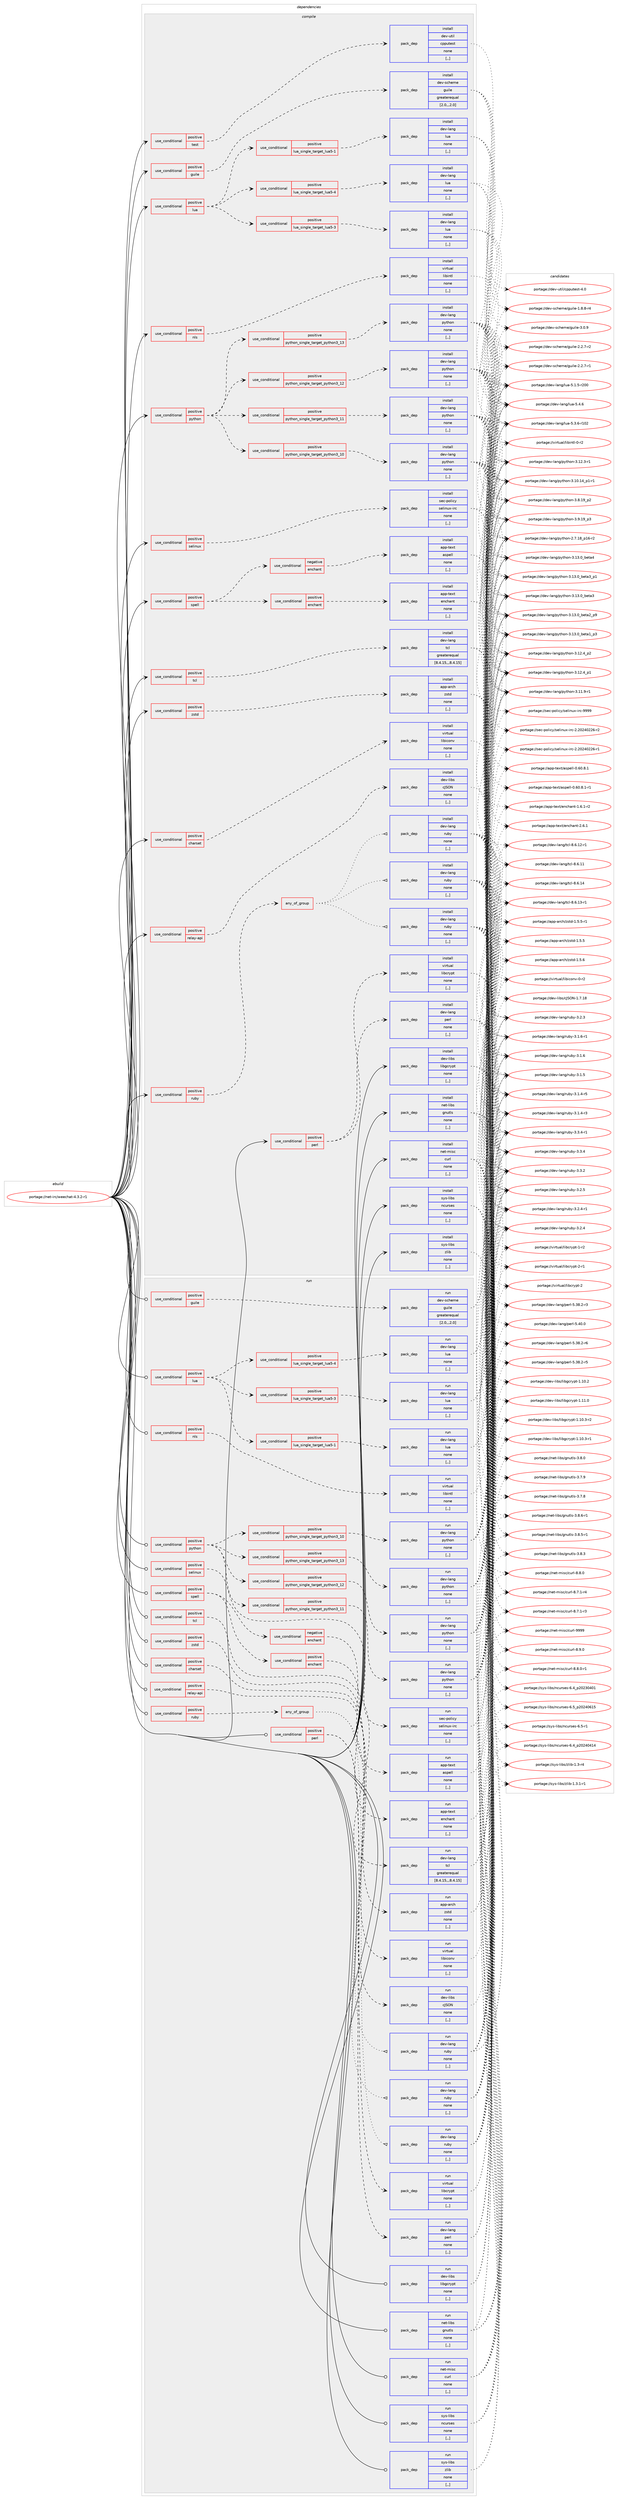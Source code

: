 digraph prolog {

# *************
# Graph options
# *************

newrank=true;
concentrate=true;
compound=true;
graph [rankdir=LR,fontname=Helvetica,fontsize=10,ranksep=1.5];#, ranksep=2.5, nodesep=0.2];
edge  [arrowhead=vee];
node  [fontname=Helvetica,fontsize=10];

# **********
# The ebuild
# **********

subgraph cluster_leftcol {
color=gray;
label=<<i>ebuild</i>>;
id [label="portage://net-irc/weechat-4.3.2-r1", color=red, width=4, href="../net-irc/weechat-4.3.2-r1.svg"];
}

# ****************
# The dependencies
# ****************

subgraph cluster_midcol {
color=gray;
label=<<i>dependencies</i>>;
subgraph cluster_compile {
fillcolor="#eeeeee";
style=filled;
label=<<i>compile</i>>;
subgraph cond92927 {
dependency357107 [label=<<TABLE BORDER="0" CELLBORDER="1" CELLSPACING="0" CELLPADDING="4"><TR><TD ROWSPAN="3" CELLPADDING="10">use_conditional</TD></TR><TR><TD>positive</TD></TR><TR><TD>charset</TD></TR></TABLE>>, shape=none, color=red];
subgraph pack261545 {
dependency357108 [label=<<TABLE BORDER="0" CELLBORDER="1" CELLSPACING="0" CELLPADDING="4" WIDTH="220"><TR><TD ROWSPAN="6" CELLPADDING="30">pack_dep</TD></TR><TR><TD WIDTH="110">install</TD></TR><TR><TD>virtual</TD></TR><TR><TD>libiconv</TD></TR><TR><TD>none</TD></TR><TR><TD>[,,]</TD></TR></TABLE>>, shape=none, color=blue];
}
dependency357107:e -> dependency357108:w [weight=20,style="dashed",arrowhead="vee"];
}
id:e -> dependency357107:w [weight=20,style="solid",arrowhead="vee"];
subgraph cond92928 {
dependency357109 [label=<<TABLE BORDER="0" CELLBORDER="1" CELLSPACING="0" CELLPADDING="4"><TR><TD ROWSPAN="3" CELLPADDING="10">use_conditional</TD></TR><TR><TD>positive</TD></TR><TR><TD>guile</TD></TR></TABLE>>, shape=none, color=red];
subgraph pack261546 {
dependency357110 [label=<<TABLE BORDER="0" CELLBORDER="1" CELLSPACING="0" CELLPADDING="4" WIDTH="220"><TR><TD ROWSPAN="6" CELLPADDING="30">pack_dep</TD></TR><TR><TD WIDTH="110">install</TD></TR><TR><TD>dev-scheme</TD></TR><TR><TD>guile</TD></TR><TR><TD>greaterequal</TD></TR><TR><TD>[2.0,,,2.0]</TD></TR></TABLE>>, shape=none, color=blue];
}
dependency357109:e -> dependency357110:w [weight=20,style="dashed",arrowhead="vee"];
}
id:e -> dependency357109:w [weight=20,style="solid",arrowhead="vee"];
subgraph cond92929 {
dependency357111 [label=<<TABLE BORDER="0" CELLBORDER="1" CELLSPACING="0" CELLPADDING="4"><TR><TD ROWSPAN="3" CELLPADDING="10">use_conditional</TD></TR><TR><TD>positive</TD></TR><TR><TD>lua</TD></TR></TABLE>>, shape=none, color=red];
subgraph cond92930 {
dependency357112 [label=<<TABLE BORDER="0" CELLBORDER="1" CELLSPACING="0" CELLPADDING="4"><TR><TD ROWSPAN="3" CELLPADDING="10">use_conditional</TD></TR><TR><TD>positive</TD></TR><TR><TD>lua_single_target_lua5-1</TD></TR></TABLE>>, shape=none, color=red];
subgraph pack261547 {
dependency357113 [label=<<TABLE BORDER="0" CELLBORDER="1" CELLSPACING="0" CELLPADDING="4" WIDTH="220"><TR><TD ROWSPAN="6" CELLPADDING="30">pack_dep</TD></TR><TR><TD WIDTH="110">install</TD></TR><TR><TD>dev-lang</TD></TR><TR><TD>lua</TD></TR><TR><TD>none</TD></TR><TR><TD>[,,]</TD></TR></TABLE>>, shape=none, color=blue];
}
dependency357112:e -> dependency357113:w [weight=20,style="dashed",arrowhead="vee"];
}
dependency357111:e -> dependency357112:w [weight=20,style="dashed",arrowhead="vee"];
subgraph cond92931 {
dependency357114 [label=<<TABLE BORDER="0" CELLBORDER="1" CELLSPACING="0" CELLPADDING="4"><TR><TD ROWSPAN="3" CELLPADDING="10">use_conditional</TD></TR><TR><TD>positive</TD></TR><TR><TD>lua_single_target_lua5-3</TD></TR></TABLE>>, shape=none, color=red];
subgraph pack261548 {
dependency357115 [label=<<TABLE BORDER="0" CELLBORDER="1" CELLSPACING="0" CELLPADDING="4" WIDTH="220"><TR><TD ROWSPAN="6" CELLPADDING="30">pack_dep</TD></TR><TR><TD WIDTH="110">install</TD></TR><TR><TD>dev-lang</TD></TR><TR><TD>lua</TD></TR><TR><TD>none</TD></TR><TR><TD>[,,]</TD></TR></TABLE>>, shape=none, color=blue];
}
dependency357114:e -> dependency357115:w [weight=20,style="dashed",arrowhead="vee"];
}
dependency357111:e -> dependency357114:w [weight=20,style="dashed",arrowhead="vee"];
subgraph cond92932 {
dependency357116 [label=<<TABLE BORDER="0" CELLBORDER="1" CELLSPACING="0" CELLPADDING="4"><TR><TD ROWSPAN="3" CELLPADDING="10">use_conditional</TD></TR><TR><TD>positive</TD></TR><TR><TD>lua_single_target_lua5-4</TD></TR></TABLE>>, shape=none, color=red];
subgraph pack261549 {
dependency357117 [label=<<TABLE BORDER="0" CELLBORDER="1" CELLSPACING="0" CELLPADDING="4" WIDTH="220"><TR><TD ROWSPAN="6" CELLPADDING="30">pack_dep</TD></TR><TR><TD WIDTH="110">install</TD></TR><TR><TD>dev-lang</TD></TR><TR><TD>lua</TD></TR><TR><TD>none</TD></TR><TR><TD>[,,]</TD></TR></TABLE>>, shape=none, color=blue];
}
dependency357116:e -> dependency357117:w [weight=20,style="dashed",arrowhead="vee"];
}
dependency357111:e -> dependency357116:w [weight=20,style="dashed",arrowhead="vee"];
}
id:e -> dependency357111:w [weight=20,style="solid",arrowhead="vee"];
subgraph cond92933 {
dependency357118 [label=<<TABLE BORDER="0" CELLBORDER="1" CELLSPACING="0" CELLPADDING="4"><TR><TD ROWSPAN="3" CELLPADDING="10">use_conditional</TD></TR><TR><TD>positive</TD></TR><TR><TD>nls</TD></TR></TABLE>>, shape=none, color=red];
subgraph pack261550 {
dependency357119 [label=<<TABLE BORDER="0" CELLBORDER="1" CELLSPACING="0" CELLPADDING="4" WIDTH="220"><TR><TD ROWSPAN="6" CELLPADDING="30">pack_dep</TD></TR><TR><TD WIDTH="110">install</TD></TR><TR><TD>virtual</TD></TR><TR><TD>libintl</TD></TR><TR><TD>none</TD></TR><TR><TD>[,,]</TD></TR></TABLE>>, shape=none, color=blue];
}
dependency357118:e -> dependency357119:w [weight=20,style="dashed",arrowhead="vee"];
}
id:e -> dependency357118:w [weight=20,style="solid",arrowhead="vee"];
subgraph cond92934 {
dependency357120 [label=<<TABLE BORDER="0" CELLBORDER="1" CELLSPACING="0" CELLPADDING="4"><TR><TD ROWSPAN="3" CELLPADDING="10">use_conditional</TD></TR><TR><TD>positive</TD></TR><TR><TD>perl</TD></TR></TABLE>>, shape=none, color=red];
subgraph pack261551 {
dependency357121 [label=<<TABLE BORDER="0" CELLBORDER="1" CELLSPACING="0" CELLPADDING="4" WIDTH="220"><TR><TD ROWSPAN="6" CELLPADDING="30">pack_dep</TD></TR><TR><TD WIDTH="110">install</TD></TR><TR><TD>dev-lang</TD></TR><TR><TD>perl</TD></TR><TR><TD>none</TD></TR><TR><TD>[,,]</TD></TR></TABLE>>, shape=none, color=blue];
}
dependency357120:e -> dependency357121:w [weight=20,style="dashed",arrowhead="vee"];
subgraph pack261552 {
dependency357122 [label=<<TABLE BORDER="0" CELLBORDER="1" CELLSPACING="0" CELLPADDING="4" WIDTH="220"><TR><TD ROWSPAN="6" CELLPADDING="30">pack_dep</TD></TR><TR><TD WIDTH="110">install</TD></TR><TR><TD>virtual</TD></TR><TR><TD>libcrypt</TD></TR><TR><TD>none</TD></TR><TR><TD>[,,]</TD></TR></TABLE>>, shape=none, color=blue];
}
dependency357120:e -> dependency357122:w [weight=20,style="dashed",arrowhead="vee"];
}
id:e -> dependency357120:w [weight=20,style="solid",arrowhead="vee"];
subgraph cond92935 {
dependency357123 [label=<<TABLE BORDER="0" CELLBORDER="1" CELLSPACING="0" CELLPADDING="4"><TR><TD ROWSPAN="3" CELLPADDING="10">use_conditional</TD></TR><TR><TD>positive</TD></TR><TR><TD>python</TD></TR></TABLE>>, shape=none, color=red];
subgraph cond92936 {
dependency357124 [label=<<TABLE BORDER="0" CELLBORDER="1" CELLSPACING="0" CELLPADDING="4"><TR><TD ROWSPAN="3" CELLPADDING="10">use_conditional</TD></TR><TR><TD>positive</TD></TR><TR><TD>python_single_target_python3_10</TD></TR></TABLE>>, shape=none, color=red];
subgraph pack261553 {
dependency357125 [label=<<TABLE BORDER="0" CELLBORDER="1" CELLSPACING="0" CELLPADDING="4" WIDTH="220"><TR><TD ROWSPAN="6" CELLPADDING="30">pack_dep</TD></TR><TR><TD WIDTH="110">install</TD></TR><TR><TD>dev-lang</TD></TR><TR><TD>python</TD></TR><TR><TD>none</TD></TR><TR><TD>[,,]</TD></TR></TABLE>>, shape=none, color=blue];
}
dependency357124:e -> dependency357125:w [weight=20,style="dashed",arrowhead="vee"];
}
dependency357123:e -> dependency357124:w [weight=20,style="dashed",arrowhead="vee"];
subgraph cond92937 {
dependency357126 [label=<<TABLE BORDER="0" CELLBORDER="1" CELLSPACING="0" CELLPADDING="4"><TR><TD ROWSPAN="3" CELLPADDING="10">use_conditional</TD></TR><TR><TD>positive</TD></TR><TR><TD>python_single_target_python3_11</TD></TR></TABLE>>, shape=none, color=red];
subgraph pack261554 {
dependency357127 [label=<<TABLE BORDER="0" CELLBORDER="1" CELLSPACING="0" CELLPADDING="4" WIDTH="220"><TR><TD ROWSPAN="6" CELLPADDING="30">pack_dep</TD></TR><TR><TD WIDTH="110">install</TD></TR><TR><TD>dev-lang</TD></TR><TR><TD>python</TD></TR><TR><TD>none</TD></TR><TR><TD>[,,]</TD></TR></TABLE>>, shape=none, color=blue];
}
dependency357126:e -> dependency357127:w [weight=20,style="dashed",arrowhead="vee"];
}
dependency357123:e -> dependency357126:w [weight=20,style="dashed",arrowhead="vee"];
subgraph cond92938 {
dependency357128 [label=<<TABLE BORDER="0" CELLBORDER="1" CELLSPACING="0" CELLPADDING="4"><TR><TD ROWSPAN="3" CELLPADDING="10">use_conditional</TD></TR><TR><TD>positive</TD></TR><TR><TD>python_single_target_python3_12</TD></TR></TABLE>>, shape=none, color=red];
subgraph pack261555 {
dependency357129 [label=<<TABLE BORDER="0" CELLBORDER="1" CELLSPACING="0" CELLPADDING="4" WIDTH="220"><TR><TD ROWSPAN="6" CELLPADDING="30">pack_dep</TD></TR><TR><TD WIDTH="110">install</TD></TR><TR><TD>dev-lang</TD></TR><TR><TD>python</TD></TR><TR><TD>none</TD></TR><TR><TD>[,,]</TD></TR></TABLE>>, shape=none, color=blue];
}
dependency357128:e -> dependency357129:w [weight=20,style="dashed",arrowhead="vee"];
}
dependency357123:e -> dependency357128:w [weight=20,style="dashed",arrowhead="vee"];
subgraph cond92939 {
dependency357130 [label=<<TABLE BORDER="0" CELLBORDER="1" CELLSPACING="0" CELLPADDING="4"><TR><TD ROWSPAN="3" CELLPADDING="10">use_conditional</TD></TR><TR><TD>positive</TD></TR><TR><TD>python_single_target_python3_13</TD></TR></TABLE>>, shape=none, color=red];
subgraph pack261556 {
dependency357131 [label=<<TABLE BORDER="0" CELLBORDER="1" CELLSPACING="0" CELLPADDING="4" WIDTH="220"><TR><TD ROWSPAN="6" CELLPADDING="30">pack_dep</TD></TR><TR><TD WIDTH="110">install</TD></TR><TR><TD>dev-lang</TD></TR><TR><TD>python</TD></TR><TR><TD>none</TD></TR><TR><TD>[,,]</TD></TR></TABLE>>, shape=none, color=blue];
}
dependency357130:e -> dependency357131:w [weight=20,style="dashed",arrowhead="vee"];
}
dependency357123:e -> dependency357130:w [weight=20,style="dashed",arrowhead="vee"];
}
id:e -> dependency357123:w [weight=20,style="solid",arrowhead="vee"];
subgraph cond92940 {
dependency357132 [label=<<TABLE BORDER="0" CELLBORDER="1" CELLSPACING="0" CELLPADDING="4"><TR><TD ROWSPAN="3" CELLPADDING="10">use_conditional</TD></TR><TR><TD>positive</TD></TR><TR><TD>relay-api</TD></TR></TABLE>>, shape=none, color=red];
subgraph pack261557 {
dependency357133 [label=<<TABLE BORDER="0" CELLBORDER="1" CELLSPACING="0" CELLPADDING="4" WIDTH="220"><TR><TD ROWSPAN="6" CELLPADDING="30">pack_dep</TD></TR><TR><TD WIDTH="110">install</TD></TR><TR><TD>dev-libs</TD></TR><TR><TD>cJSON</TD></TR><TR><TD>none</TD></TR><TR><TD>[,,]</TD></TR></TABLE>>, shape=none, color=blue];
}
dependency357132:e -> dependency357133:w [weight=20,style="dashed",arrowhead="vee"];
}
id:e -> dependency357132:w [weight=20,style="solid",arrowhead="vee"];
subgraph cond92941 {
dependency357134 [label=<<TABLE BORDER="0" CELLBORDER="1" CELLSPACING="0" CELLPADDING="4"><TR><TD ROWSPAN="3" CELLPADDING="10">use_conditional</TD></TR><TR><TD>positive</TD></TR><TR><TD>ruby</TD></TR></TABLE>>, shape=none, color=red];
subgraph any2446 {
dependency357135 [label=<<TABLE BORDER="0" CELLBORDER="1" CELLSPACING="0" CELLPADDING="4"><TR><TD CELLPADDING="10">any_of_group</TD></TR></TABLE>>, shape=none, color=red];subgraph pack261558 {
dependency357136 [label=<<TABLE BORDER="0" CELLBORDER="1" CELLSPACING="0" CELLPADDING="4" WIDTH="220"><TR><TD ROWSPAN="6" CELLPADDING="30">pack_dep</TD></TR><TR><TD WIDTH="110">install</TD></TR><TR><TD>dev-lang</TD></TR><TR><TD>ruby</TD></TR><TR><TD>none</TD></TR><TR><TD>[,,]</TD></TR></TABLE>>, shape=none, color=blue];
}
dependency357135:e -> dependency357136:w [weight=20,style="dotted",arrowhead="oinv"];
subgraph pack261559 {
dependency357137 [label=<<TABLE BORDER="0" CELLBORDER="1" CELLSPACING="0" CELLPADDING="4" WIDTH="220"><TR><TD ROWSPAN="6" CELLPADDING="30">pack_dep</TD></TR><TR><TD WIDTH="110">install</TD></TR><TR><TD>dev-lang</TD></TR><TR><TD>ruby</TD></TR><TR><TD>none</TD></TR><TR><TD>[,,]</TD></TR></TABLE>>, shape=none, color=blue];
}
dependency357135:e -> dependency357137:w [weight=20,style="dotted",arrowhead="oinv"];
subgraph pack261560 {
dependency357138 [label=<<TABLE BORDER="0" CELLBORDER="1" CELLSPACING="0" CELLPADDING="4" WIDTH="220"><TR><TD ROWSPAN="6" CELLPADDING="30">pack_dep</TD></TR><TR><TD WIDTH="110">install</TD></TR><TR><TD>dev-lang</TD></TR><TR><TD>ruby</TD></TR><TR><TD>none</TD></TR><TR><TD>[,,]</TD></TR></TABLE>>, shape=none, color=blue];
}
dependency357135:e -> dependency357138:w [weight=20,style="dotted",arrowhead="oinv"];
}
dependency357134:e -> dependency357135:w [weight=20,style="dashed",arrowhead="vee"];
}
id:e -> dependency357134:w [weight=20,style="solid",arrowhead="vee"];
subgraph cond92942 {
dependency357139 [label=<<TABLE BORDER="0" CELLBORDER="1" CELLSPACING="0" CELLPADDING="4"><TR><TD ROWSPAN="3" CELLPADDING="10">use_conditional</TD></TR><TR><TD>positive</TD></TR><TR><TD>selinux</TD></TR></TABLE>>, shape=none, color=red];
subgraph pack261561 {
dependency357140 [label=<<TABLE BORDER="0" CELLBORDER="1" CELLSPACING="0" CELLPADDING="4" WIDTH="220"><TR><TD ROWSPAN="6" CELLPADDING="30">pack_dep</TD></TR><TR><TD WIDTH="110">install</TD></TR><TR><TD>sec-policy</TD></TR><TR><TD>selinux-irc</TD></TR><TR><TD>none</TD></TR><TR><TD>[,,]</TD></TR></TABLE>>, shape=none, color=blue];
}
dependency357139:e -> dependency357140:w [weight=20,style="dashed",arrowhead="vee"];
}
id:e -> dependency357139:w [weight=20,style="solid",arrowhead="vee"];
subgraph cond92943 {
dependency357141 [label=<<TABLE BORDER="0" CELLBORDER="1" CELLSPACING="0" CELLPADDING="4"><TR><TD ROWSPAN="3" CELLPADDING="10">use_conditional</TD></TR><TR><TD>positive</TD></TR><TR><TD>spell</TD></TR></TABLE>>, shape=none, color=red];
subgraph cond92944 {
dependency357142 [label=<<TABLE BORDER="0" CELLBORDER="1" CELLSPACING="0" CELLPADDING="4"><TR><TD ROWSPAN="3" CELLPADDING="10">use_conditional</TD></TR><TR><TD>positive</TD></TR><TR><TD>enchant</TD></TR></TABLE>>, shape=none, color=red];
subgraph pack261562 {
dependency357143 [label=<<TABLE BORDER="0" CELLBORDER="1" CELLSPACING="0" CELLPADDING="4" WIDTH="220"><TR><TD ROWSPAN="6" CELLPADDING="30">pack_dep</TD></TR><TR><TD WIDTH="110">install</TD></TR><TR><TD>app-text</TD></TR><TR><TD>enchant</TD></TR><TR><TD>none</TD></TR><TR><TD>[,,]</TD></TR></TABLE>>, shape=none, color=blue];
}
dependency357142:e -> dependency357143:w [weight=20,style="dashed",arrowhead="vee"];
}
dependency357141:e -> dependency357142:w [weight=20,style="dashed",arrowhead="vee"];
subgraph cond92945 {
dependency357144 [label=<<TABLE BORDER="0" CELLBORDER="1" CELLSPACING="0" CELLPADDING="4"><TR><TD ROWSPAN="3" CELLPADDING="10">use_conditional</TD></TR><TR><TD>negative</TD></TR><TR><TD>enchant</TD></TR></TABLE>>, shape=none, color=red];
subgraph pack261563 {
dependency357145 [label=<<TABLE BORDER="0" CELLBORDER="1" CELLSPACING="0" CELLPADDING="4" WIDTH="220"><TR><TD ROWSPAN="6" CELLPADDING="30">pack_dep</TD></TR><TR><TD WIDTH="110">install</TD></TR><TR><TD>app-text</TD></TR><TR><TD>aspell</TD></TR><TR><TD>none</TD></TR><TR><TD>[,,]</TD></TR></TABLE>>, shape=none, color=blue];
}
dependency357144:e -> dependency357145:w [weight=20,style="dashed",arrowhead="vee"];
}
dependency357141:e -> dependency357144:w [weight=20,style="dashed",arrowhead="vee"];
}
id:e -> dependency357141:w [weight=20,style="solid",arrowhead="vee"];
subgraph cond92946 {
dependency357146 [label=<<TABLE BORDER="0" CELLBORDER="1" CELLSPACING="0" CELLPADDING="4"><TR><TD ROWSPAN="3" CELLPADDING="10">use_conditional</TD></TR><TR><TD>positive</TD></TR><TR><TD>tcl</TD></TR></TABLE>>, shape=none, color=red];
subgraph pack261564 {
dependency357147 [label=<<TABLE BORDER="0" CELLBORDER="1" CELLSPACING="0" CELLPADDING="4" WIDTH="220"><TR><TD ROWSPAN="6" CELLPADDING="30">pack_dep</TD></TR><TR><TD WIDTH="110">install</TD></TR><TR><TD>dev-lang</TD></TR><TR><TD>tcl</TD></TR><TR><TD>greaterequal</TD></TR><TR><TD>[8.4.15,,,8.4.15]</TD></TR></TABLE>>, shape=none, color=blue];
}
dependency357146:e -> dependency357147:w [weight=20,style="dashed",arrowhead="vee"];
}
id:e -> dependency357146:w [weight=20,style="solid",arrowhead="vee"];
subgraph cond92947 {
dependency357148 [label=<<TABLE BORDER="0" CELLBORDER="1" CELLSPACING="0" CELLPADDING="4"><TR><TD ROWSPAN="3" CELLPADDING="10">use_conditional</TD></TR><TR><TD>positive</TD></TR><TR><TD>test</TD></TR></TABLE>>, shape=none, color=red];
subgraph pack261565 {
dependency357149 [label=<<TABLE BORDER="0" CELLBORDER="1" CELLSPACING="0" CELLPADDING="4" WIDTH="220"><TR><TD ROWSPAN="6" CELLPADDING="30">pack_dep</TD></TR><TR><TD WIDTH="110">install</TD></TR><TR><TD>dev-util</TD></TR><TR><TD>cpputest</TD></TR><TR><TD>none</TD></TR><TR><TD>[,,]</TD></TR></TABLE>>, shape=none, color=blue];
}
dependency357148:e -> dependency357149:w [weight=20,style="dashed",arrowhead="vee"];
}
id:e -> dependency357148:w [weight=20,style="solid",arrowhead="vee"];
subgraph cond92948 {
dependency357150 [label=<<TABLE BORDER="0" CELLBORDER="1" CELLSPACING="0" CELLPADDING="4"><TR><TD ROWSPAN="3" CELLPADDING="10">use_conditional</TD></TR><TR><TD>positive</TD></TR><TR><TD>zstd</TD></TR></TABLE>>, shape=none, color=red];
subgraph pack261566 {
dependency357151 [label=<<TABLE BORDER="0" CELLBORDER="1" CELLSPACING="0" CELLPADDING="4" WIDTH="220"><TR><TD ROWSPAN="6" CELLPADDING="30">pack_dep</TD></TR><TR><TD WIDTH="110">install</TD></TR><TR><TD>app-arch</TD></TR><TR><TD>zstd</TD></TR><TR><TD>none</TD></TR><TR><TD>[,,]</TD></TR></TABLE>>, shape=none, color=blue];
}
dependency357150:e -> dependency357151:w [weight=20,style="dashed",arrowhead="vee"];
}
id:e -> dependency357150:w [weight=20,style="solid",arrowhead="vee"];
subgraph pack261567 {
dependency357152 [label=<<TABLE BORDER="0" CELLBORDER="1" CELLSPACING="0" CELLPADDING="4" WIDTH="220"><TR><TD ROWSPAN="6" CELLPADDING="30">pack_dep</TD></TR><TR><TD WIDTH="110">install</TD></TR><TR><TD>dev-libs</TD></TR><TR><TD>libgcrypt</TD></TR><TR><TD>none</TD></TR><TR><TD>[,,]</TD></TR></TABLE>>, shape=none, color=blue];
}
id:e -> dependency357152:w [weight=20,style="solid",arrowhead="vee"];
subgraph pack261568 {
dependency357153 [label=<<TABLE BORDER="0" CELLBORDER="1" CELLSPACING="0" CELLPADDING="4" WIDTH="220"><TR><TD ROWSPAN="6" CELLPADDING="30">pack_dep</TD></TR><TR><TD WIDTH="110">install</TD></TR><TR><TD>net-libs</TD></TR><TR><TD>gnutls</TD></TR><TR><TD>none</TD></TR><TR><TD>[,,]</TD></TR></TABLE>>, shape=none, color=blue];
}
id:e -> dependency357153:w [weight=20,style="solid",arrowhead="vee"];
subgraph pack261569 {
dependency357154 [label=<<TABLE BORDER="0" CELLBORDER="1" CELLSPACING="0" CELLPADDING="4" WIDTH="220"><TR><TD ROWSPAN="6" CELLPADDING="30">pack_dep</TD></TR><TR><TD WIDTH="110">install</TD></TR><TR><TD>net-misc</TD></TR><TR><TD>curl</TD></TR><TR><TD>none</TD></TR><TR><TD>[,,]</TD></TR></TABLE>>, shape=none, color=blue];
}
id:e -> dependency357154:w [weight=20,style="solid",arrowhead="vee"];
subgraph pack261570 {
dependency357155 [label=<<TABLE BORDER="0" CELLBORDER="1" CELLSPACING="0" CELLPADDING="4" WIDTH="220"><TR><TD ROWSPAN="6" CELLPADDING="30">pack_dep</TD></TR><TR><TD WIDTH="110">install</TD></TR><TR><TD>sys-libs</TD></TR><TR><TD>ncurses</TD></TR><TR><TD>none</TD></TR><TR><TD>[,,]</TD></TR></TABLE>>, shape=none, color=blue];
}
id:e -> dependency357155:w [weight=20,style="solid",arrowhead="vee"];
subgraph pack261571 {
dependency357156 [label=<<TABLE BORDER="0" CELLBORDER="1" CELLSPACING="0" CELLPADDING="4" WIDTH="220"><TR><TD ROWSPAN="6" CELLPADDING="30">pack_dep</TD></TR><TR><TD WIDTH="110">install</TD></TR><TR><TD>sys-libs</TD></TR><TR><TD>zlib</TD></TR><TR><TD>none</TD></TR><TR><TD>[,,]</TD></TR></TABLE>>, shape=none, color=blue];
}
id:e -> dependency357156:w [weight=20,style="solid",arrowhead="vee"];
}
subgraph cluster_compileandrun {
fillcolor="#eeeeee";
style=filled;
label=<<i>compile and run</i>>;
}
subgraph cluster_run {
fillcolor="#eeeeee";
style=filled;
label=<<i>run</i>>;
subgraph cond92949 {
dependency357157 [label=<<TABLE BORDER="0" CELLBORDER="1" CELLSPACING="0" CELLPADDING="4"><TR><TD ROWSPAN="3" CELLPADDING="10">use_conditional</TD></TR><TR><TD>positive</TD></TR><TR><TD>charset</TD></TR></TABLE>>, shape=none, color=red];
subgraph pack261572 {
dependency357158 [label=<<TABLE BORDER="0" CELLBORDER="1" CELLSPACING="0" CELLPADDING="4" WIDTH="220"><TR><TD ROWSPAN="6" CELLPADDING="30">pack_dep</TD></TR><TR><TD WIDTH="110">run</TD></TR><TR><TD>virtual</TD></TR><TR><TD>libiconv</TD></TR><TR><TD>none</TD></TR><TR><TD>[,,]</TD></TR></TABLE>>, shape=none, color=blue];
}
dependency357157:e -> dependency357158:w [weight=20,style="dashed",arrowhead="vee"];
}
id:e -> dependency357157:w [weight=20,style="solid",arrowhead="odot"];
subgraph cond92950 {
dependency357159 [label=<<TABLE BORDER="0" CELLBORDER="1" CELLSPACING="0" CELLPADDING="4"><TR><TD ROWSPAN="3" CELLPADDING="10">use_conditional</TD></TR><TR><TD>positive</TD></TR><TR><TD>guile</TD></TR></TABLE>>, shape=none, color=red];
subgraph pack261573 {
dependency357160 [label=<<TABLE BORDER="0" CELLBORDER="1" CELLSPACING="0" CELLPADDING="4" WIDTH="220"><TR><TD ROWSPAN="6" CELLPADDING="30">pack_dep</TD></TR><TR><TD WIDTH="110">run</TD></TR><TR><TD>dev-scheme</TD></TR><TR><TD>guile</TD></TR><TR><TD>greaterequal</TD></TR><TR><TD>[2.0,,,2.0]</TD></TR></TABLE>>, shape=none, color=blue];
}
dependency357159:e -> dependency357160:w [weight=20,style="dashed",arrowhead="vee"];
}
id:e -> dependency357159:w [weight=20,style="solid",arrowhead="odot"];
subgraph cond92951 {
dependency357161 [label=<<TABLE BORDER="0" CELLBORDER="1" CELLSPACING="0" CELLPADDING="4"><TR><TD ROWSPAN="3" CELLPADDING="10">use_conditional</TD></TR><TR><TD>positive</TD></TR><TR><TD>lua</TD></TR></TABLE>>, shape=none, color=red];
subgraph cond92952 {
dependency357162 [label=<<TABLE BORDER="0" CELLBORDER="1" CELLSPACING="0" CELLPADDING="4"><TR><TD ROWSPAN="3" CELLPADDING="10">use_conditional</TD></TR><TR><TD>positive</TD></TR><TR><TD>lua_single_target_lua5-1</TD></TR></TABLE>>, shape=none, color=red];
subgraph pack261574 {
dependency357163 [label=<<TABLE BORDER="0" CELLBORDER="1" CELLSPACING="0" CELLPADDING="4" WIDTH="220"><TR><TD ROWSPAN="6" CELLPADDING="30">pack_dep</TD></TR><TR><TD WIDTH="110">run</TD></TR><TR><TD>dev-lang</TD></TR><TR><TD>lua</TD></TR><TR><TD>none</TD></TR><TR><TD>[,,]</TD></TR></TABLE>>, shape=none, color=blue];
}
dependency357162:e -> dependency357163:w [weight=20,style="dashed",arrowhead="vee"];
}
dependency357161:e -> dependency357162:w [weight=20,style="dashed",arrowhead="vee"];
subgraph cond92953 {
dependency357164 [label=<<TABLE BORDER="0" CELLBORDER="1" CELLSPACING="0" CELLPADDING="4"><TR><TD ROWSPAN="3" CELLPADDING="10">use_conditional</TD></TR><TR><TD>positive</TD></TR><TR><TD>lua_single_target_lua5-3</TD></TR></TABLE>>, shape=none, color=red];
subgraph pack261575 {
dependency357165 [label=<<TABLE BORDER="0" CELLBORDER="1" CELLSPACING="0" CELLPADDING="4" WIDTH="220"><TR><TD ROWSPAN="6" CELLPADDING="30">pack_dep</TD></TR><TR><TD WIDTH="110">run</TD></TR><TR><TD>dev-lang</TD></TR><TR><TD>lua</TD></TR><TR><TD>none</TD></TR><TR><TD>[,,]</TD></TR></TABLE>>, shape=none, color=blue];
}
dependency357164:e -> dependency357165:w [weight=20,style="dashed",arrowhead="vee"];
}
dependency357161:e -> dependency357164:w [weight=20,style="dashed",arrowhead="vee"];
subgraph cond92954 {
dependency357166 [label=<<TABLE BORDER="0" CELLBORDER="1" CELLSPACING="0" CELLPADDING="4"><TR><TD ROWSPAN="3" CELLPADDING="10">use_conditional</TD></TR><TR><TD>positive</TD></TR><TR><TD>lua_single_target_lua5-4</TD></TR></TABLE>>, shape=none, color=red];
subgraph pack261576 {
dependency357167 [label=<<TABLE BORDER="0" CELLBORDER="1" CELLSPACING="0" CELLPADDING="4" WIDTH="220"><TR><TD ROWSPAN="6" CELLPADDING="30">pack_dep</TD></TR><TR><TD WIDTH="110">run</TD></TR><TR><TD>dev-lang</TD></TR><TR><TD>lua</TD></TR><TR><TD>none</TD></TR><TR><TD>[,,]</TD></TR></TABLE>>, shape=none, color=blue];
}
dependency357166:e -> dependency357167:w [weight=20,style="dashed",arrowhead="vee"];
}
dependency357161:e -> dependency357166:w [weight=20,style="dashed",arrowhead="vee"];
}
id:e -> dependency357161:w [weight=20,style="solid",arrowhead="odot"];
subgraph cond92955 {
dependency357168 [label=<<TABLE BORDER="0" CELLBORDER="1" CELLSPACING="0" CELLPADDING="4"><TR><TD ROWSPAN="3" CELLPADDING="10">use_conditional</TD></TR><TR><TD>positive</TD></TR><TR><TD>nls</TD></TR></TABLE>>, shape=none, color=red];
subgraph pack261577 {
dependency357169 [label=<<TABLE BORDER="0" CELLBORDER="1" CELLSPACING="0" CELLPADDING="4" WIDTH="220"><TR><TD ROWSPAN="6" CELLPADDING="30">pack_dep</TD></TR><TR><TD WIDTH="110">run</TD></TR><TR><TD>virtual</TD></TR><TR><TD>libintl</TD></TR><TR><TD>none</TD></TR><TR><TD>[,,]</TD></TR></TABLE>>, shape=none, color=blue];
}
dependency357168:e -> dependency357169:w [weight=20,style="dashed",arrowhead="vee"];
}
id:e -> dependency357168:w [weight=20,style="solid",arrowhead="odot"];
subgraph cond92956 {
dependency357170 [label=<<TABLE BORDER="0" CELLBORDER="1" CELLSPACING="0" CELLPADDING="4"><TR><TD ROWSPAN="3" CELLPADDING="10">use_conditional</TD></TR><TR><TD>positive</TD></TR><TR><TD>perl</TD></TR></TABLE>>, shape=none, color=red];
subgraph pack261578 {
dependency357171 [label=<<TABLE BORDER="0" CELLBORDER="1" CELLSPACING="0" CELLPADDING="4" WIDTH="220"><TR><TD ROWSPAN="6" CELLPADDING="30">pack_dep</TD></TR><TR><TD WIDTH="110">run</TD></TR><TR><TD>dev-lang</TD></TR><TR><TD>perl</TD></TR><TR><TD>none</TD></TR><TR><TD>[,,]</TD></TR></TABLE>>, shape=none, color=blue];
}
dependency357170:e -> dependency357171:w [weight=20,style="dashed",arrowhead="vee"];
subgraph pack261579 {
dependency357172 [label=<<TABLE BORDER="0" CELLBORDER="1" CELLSPACING="0" CELLPADDING="4" WIDTH="220"><TR><TD ROWSPAN="6" CELLPADDING="30">pack_dep</TD></TR><TR><TD WIDTH="110">run</TD></TR><TR><TD>virtual</TD></TR><TR><TD>libcrypt</TD></TR><TR><TD>none</TD></TR><TR><TD>[,,]</TD></TR></TABLE>>, shape=none, color=blue];
}
dependency357170:e -> dependency357172:w [weight=20,style="dashed",arrowhead="vee"];
}
id:e -> dependency357170:w [weight=20,style="solid",arrowhead="odot"];
subgraph cond92957 {
dependency357173 [label=<<TABLE BORDER="0" CELLBORDER="1" CELLSPACING="0" CELLPADDING="4"><TR><TD ROWSPAN="3" CELLPADDING="10">use_conditional</TD></TR><TR><TD>positive</TD></TR><TR><TD>python</TD></TR></TABLE>>, shape=none, color=red];
subgraph cond92958 {
dependency357174 [label=<<TABLE BORDER="0" CELLBORDER="1" CELLSPACING="0" CELLPADDING="4"><TR><TD ROWSPAN="3" CELLPADDING="10">use_conditional</TD></TR><TR><TD>positive</TD></TR><TR><TD>python_single_target_python3_10</TD></TR></TABLE>>, shape=none, color=red];
subgraph pack261580 {
dependency357175 [label=<<TABLE BORDER="0" CELLBORDER="1" CELLSPACING="0" CELLPADDING="4" WIDTH="220"><TR><TD ROWSPAN="6" CELLPADDING="30">pack_dep</TD></TR><TR><TD WIDTH="110">run</TD></TR><TR><TD>dev-lang</TD></TR><TR><TD>python</TD></TR><TR><TD>none</TD></TR><TR><TD>[,,]</TD></TR></TABLE>>, shape=none, color=blue];
}
dependency357174:e -> dependency357175:w [weight=20,style="dashed",arrowhead="vee"];
}
dependency357173:e -> dependency357174:w [weight=20,style="dashed",arrowhead="vee"];
subgraph cond92959 {
dependency357176 [label=<<TABLE BORDER="0" CELLBORDER="1" CELLSPACING="0" CELLPADDING="4"><TR><TD ROWSPAN="3" CELLPADDING="10">use_conditional</TD></TR><TR><TD>positive</TD></TR><TR><TD>python_single_target_python3_11</TD></TR></TABLE>>, shape=none, color=red];
subgraph pack261581 {
dependency357177 [label=<<TABLE BORDER="0" CELLBORDER="1" CELLSPACING="0" CELLPADDING="4" WIDTH="220"><TR><TD ROWSPAN="6" CELLPADDING="30">pack_dep</TD></TR><TR><TD WIDTH="110">run</TD></TR><TR><TD>dev-lang</TD></TR><TR><TD>python</TD></TR><TR><TD>none</TD></TR><TR><TD>[,,]</TD></TR></TABLE>>, shape=none, color=blue];
}
dependency357176:e -> dependency357177:w [weight=20,style="dashed",arrowhead="vee"];
}
dependency357173:e -> dependency357176:w [weight=20,style="dashed",arrowhead="vee"];
subgraph cond92960 {
dependency357178 [label=<<TABLE BORDER="0" CELLBORDER="1" CELLSPACING="0" CELLPADDING="4"><TR><TD ROWSPAN="3" CELLPADDING="10">use_conditional</TD></TR><TR><TD>positive</TD></TR><TR><TD>python_single_target_python3_12</TD></TR></TABLE>>, shape=none, color=red];
subgraph pack261582 {
dependency357179 [label=<<TABLE BORDER="0" CELLBORDER="1" CELLSPACING="0" CELLPADDING="4" WIDTH="220"><TR><TD ROWSPAN="6" CELLPADDING="30">pack_dep</TD></TR><TR><TD WIDTH="110">run</TD></TR><TR><TD>dev-lang</TD></TR><TR><TD>python</TD></TR><TR><TD>none</TD></TR><TR><TD>[,,]</TD></TR></TABLE>>, shape=none, color=blue];
}
dependency357178:e -> dependency357179:w [weight=20,style="dashed",arrowhead="vee"];
}
dependency357173:e -> dependency357178:w [weight=20,style="dashed",arrowhead="vee"];
subgraph cond92961 {
dependency357180 [label=<<TABLE BORDER="0" CELLBORDER="1" CELLSPACING="0" CELLPADDING="4"><TR><TD ROWSPAN="3" CELLPADDING="10">use_conditional</TD></TR><TR><TD>positive</TD></TR><TR><TD>python_single_target_python3_13</TD></TR></TABLE>>, shape=none, color=red];
subgraph pack261583 {
dependency357181 [label=<<TABLE BORDER="0" CELLBORDER="1" CELLSPACING="0" CELLPADDING="4" WIDTH="220"><TR><TD ROWSPAN="6" CELLPADDING="30">pack_dep</TD></TR><TR><TD WIDTH="110">run</TD></TR><TR><TD>dev-lang</TD></TR><TR><TD>python</TD></TR><TR><TD>none</TD></TR><TR><TD>[,,]</TD></TR></TABLE>>, shape=none, color=blue];
}
dependency357180:e -> dependency357181:w [weight=20,style="dashed",arrowhead="vee"];
}
dependency357173:e -> dependency357180:w [weight=20,style="dashed",arrowhead="vee"];
}
id:e -> dependency357173:w [weight=20,style="solid",arrowhead="odot"];
subgraph cond92962 {
dependency357182 [label=<<TABLE BORDER="0" CELLBORDER="1" CELLSPACING="0" CELLPADDING="4"><TR><TD ROWSPAN="3" CELLPADDING="10">use_conditional</TD></TR><TR><TD>positive</TD></TR><TR><TD>relay-api</TD></TR></TABLE>>, shape=none, color=red];
subgraph pack261584 {
dependency357183 [label=<<TABLE BORDER="0" CELLBORDER="1" CELLSPACING="0" CELLPADDING="4" WIDTH="220"><TR><TD ROWSPAN="6" CELLPADDING="30">pack_dep</TD></TR><TR><TD WIDTH="110">run</TD></TR><TR><TD>dev-libs</TD></TR><TR><TD>cJSON</TD></TR><TR><TD>none</TD></TR><TR><TD>[,,]</TD></TR></TABLE>>, shape=none, color=blue];
}
dependency357182:e -> dependency357183:w [weight=20,style="dashed",arrowhead="vee"];
}
id:e -> dependency357182:w [weight=20,style="solid",arrowhead="odot"];
subgraph cond92963 {
dependency357184 [label=<<TABLE BORDER="0" CELLBORDER="1" CELLSPACING="0" CELLPADDING="4"><TR><TD ROWSPAN="3" CELLPADDING="10">use_conditional</TD></TR><TR><TD>positive</TD></TR><TR><TD>ruby</TD></TR></TABLE>>, shape=none, color=red];
subgraph any2447 {
dependency357185 [label=<<TABLE BORDER="0" CELLBORDER="1" CELLSPACING="0" CELLPADDING="4"><TR><TD CELLPADDING="10">any_of_group</TD></TR></TABLE>>, shape=none, color=red];subgraph pack261585 {
dependency357186 [label=<<TABLE BORDER="0" CELLBORDER="1" CELLSPACING="0" CELLPADDING="4" WIDTH="220"><TR><TD ROWSPAN="6" CELLPADDING="30">pack_dep</TD></TR><TR><TD WIDTH="110">run</TD></TR><TR><TD>dev-lang</TD></TR><TR><TD>ruby</TD></TR><TR><TD>none</TD></TR><TR><TD>[,,]</TD></TR></TABLE>>, shape=none, color=blue];
}
dependency357185:e -> dependency357186:w [weight=20,style="dotted",arrowhead="oinv"];
subgraph pack261586 {
dependency357187 [label=<<TABLE BORDER="0" CELLBORDER="1" CELLSPACING="0" CELLPADDING="4" WIDTH="220"><TR><TD ROWSPAN="6" CELLPADDING="30">pack_dep</TD></TR><TR><TD WIDTH="110">run</TD></TR><TR><TD>dev-lang</TD></TR><TR><TD>ruby</TD></TR><TR><TD>none</TD></TR><TR><TD>[,,]</TD></TR></TABLE>>, shape=none, color=blue];
}
dependency357185:e -> dependency357187:w [weight=20,style="dotted",arrowhead="oinv"];
subgraph pack261587 {
dependency357188 [label=<<TABLE BORDER="0" CELLBORDER="1" CELLSPACING="0" CELLPADDING="4" WIDTH="220"><TR><TD ROWSPAN="6" CELLPADDING="30">pack_dep</TD></TR><TR><TD WIDTH="110">run</TD></TR><TR><TD>dev-lang</TD></TR><TR><TD>ruby</TD></TR><TR><TD>none</TD></TR><TR><TD>[,,]</TD></TR></TABLE>>, shape=none, color=blue];
}
dependency357185:e -> dependency357188:w [weight=20,style="dotted",arrowhead="oinv"];
}
dependency357184:e -> dependency357185:w [weight=20,style="dashed",arrowhead="vee"];
}
id:e -> dependency357184:w [weight=20,style="solid",arrowhead="odot"];
subgraph cond92964 {
dependency357189 [label=<<TABLE BORDER="0" CELLBORDER="1" CELLSPACING="0" CELLPADDING="4"><TR><TD ROWSPAN="3" CELLPADDING="10">use_conditional</TD></TR><TR><TD>positive</TD></TR><TR><TD>selinux</TD></TR></TABLE>>, shape=none, color=red];
subgraph pack261588 {
dependency357190 [label=<<TABLE BORDER="0" CELLBORDER="1" CELLSPACING="0" CELLPADDING="4" WIDTH="220"><TR><TD ROWSPAN="6" CELLPADDING="30">pack_dep</TD></TR><TR><TD WIDTH="110">run</TD></TR><TR><TD>sec-policy</TD></TR><TR><TD>selinux-irc</TD></TR><TR><TD>none</TD></TR><TR><TD>[,,]</TD></TR></TABLE>>, shape=none, color=blue];
}
dependency357189:e -> dependency357190:w [weight=20,style="dashed",arrowhead="vee"];
}
id:e -> dependency357189:w [weight=20,style="solid",arrowhead="odot"];
subgraph cond92965 {
dependency357191 [label=<<TABLE BORDER="0" CELLBORDER="1" CELLSPACING="0" CELLPADDING="4"><TR><TD ROWSPAN="3" CELLPADDING="10">use_conditional</TD></TR><TR><TD>positive</TD></TR><TR><TD>spell</TD></TR></TABLE>>, shape=none, color=red];
subgraph cond92966 {
dependency357192 [label=<<TABLE BORDER="0" CELLBORDER="1" CELLSPACING="0" CELLPADDING="4"><TR><TD ROWSPAN="3" CELLPADDING="10">use_conditional</TD></TR><TR><TD>positive</TD></TR><TR><TD>enchant</TD></TR></TABLE>>, shape=none, color=red];
subgraph pack261589 {
dependency357193 [label=<<TABLE BORDER="0" CELLBORDER="1" CELLSPACING="0" CELLPADDING="4" WIDTH="220"><TR><TD ROWSPAN="6" CELLPADDING="30">pack_dep</TD></TR><TR><TD WIDTH="110">run</TD></TR><TR><TD>app-text</TD></TR><TR><TD>enchant</TD></TR><TR><TD>none</TD></TR><TR><TD>[,,]</TD></TR></TABLE>>, shape=none, color=blue];
}
dependency357192:e -> dependency357193:w [weight=20,style="dashed",arrowhead="vee"];
}
dependency357191:e -> dependency357192:w [weight=20,style="dashed",arrowhead="vee"];
subgraph cond92967 {
dependency357194 [label=<<TABLE BORDER="0" CELLBORDER="1" CELLSPACING="0" CELLPADDING="4"><TR><TD ROWSPAN="3" CELLPADDING="10">use_conditional</TD></TR><TR><TD>negative</TD></TR><TR><TD>enchant</TD></TR></TABLE>>, shape=none, color=red];
subgraph pack261590 {
dependency357195 [label=<<TABLE BORDER="0" CELLBORDER="1" CELLSPACING="0" CELLPADDING="4" WIDTH="220"><TR><TD ROWSPAN="6" CELLPADDING="30">pack_dep</TD></TR><TR><TD WIDTH="110">run</TD></TR><TR><TD>app-text</TD></TR><TR><TD>aspell</TD></TR><TR><TD>none</TD></TR><TR><TD>[,,]</TD></TR></TABLE>>, shape=none, color=blue];
}
dependency357194:e -> dependency357195:w [weight=20,style="dashed",arrowhead="vee"];
}
dependency357191:e -> dependency357194:w [weight=20,style="dashed",arrowhead="vee"];
}
id:e -> dependency357191:w [weight=20,style="solid",arrowhead="odot"];
subgraph cond92968 {
dependency357196 [label=<<TABLE BORDER="0" CELLBORDER="1" CELLSPACING="0" CELLPADDING="4"><TR><TD ROWSPAN="3" CELLPADDING="10">use_conditional</TD></TR><TR><TD>positive</TD></TR><TR><TD>tcl</TD></TR></TABLE>>, shape=none, color=red];
subgraph pack261591 {
dependency357197 [label=<<TABLE BORDER="0" CELLBORDER="1" CELLSPACING="0" CELLPADDING="4" WIDTH="220"><TR><TD ROWSPAN="6" CELLPADDING="30">pack_dep</TD></TR><TR><TD WIDTH="110">run</TD></TR><TR><TD>dev-lang</TD></TR><TR><TD>tcl</TD></TR><TR><TD>greaterequal</TD></TR><TR><TD>[8.4.15,,,8.4.15]</TD></TR></TABLE>>, shape=none, color=blue];
}
dependency357196:e -> dependency357197:w [weight=20,style="dashed",arrowhead="vee"];
}
id:e -> dependency357196:w [weight=20,style="solid",arrowhead="odot"];
subgraph cond92969 {
dependency357198 [label=<<TABLE BORDER="0" CELLBORDER="1" CELLSPACING="0" CELLPADDING="4"><TR><TD ROWSPAN="3" CELLPADDING="10">use_conditional</TD></TR><TR><TD>positive</TD></TR><TR><TD>zstd</TD></TR></TABLE>>, shape=none, color=red];
subgraph pack261592 {
dependency357199 [label=<<TABLE BORDER="0" CELLBORDER="1" CELLSPACING="0" CELLPADDING="4" WIDTH="220"><TR><TD ROWSPAN="6" CELLPADDING="30">pack_dep</TD></TR><TR><TD WIDTH="110">run</TD></TR><TR><TD>app-arch</TD></TR><TR><TD>zstd</TD></TR><TR><TD>none</TD></TR><TR><TD>[,,]</TD></TR></TABLE>>, shape=none, color=blue];
}
dependency357198:e -> dependency357199:w [weight=20,style="dashed",arrowhead="vee"];
}
id:e -> dependency357198:w [weight=20,style="solid",arrowhead="odot"];
subgraph pack261593 {
dependency357200 [label=<<TABLE BORDER="0" CELLBORDER="1" CELLSPACING="0" CELLPADDING="4" WIDTH="220"><TR><TD ROWSPAN="6" CELLPADDING="30">pack_dep</TD></TR><TR><TD WIDTH="110">run</TD></TR><TR><TD>dev-libs</TD></TR><TR><TD>libgcrypt</TD></TR><TR><TD>none</TD></TR><TR><TD>[,,]</TD></TR></TABLE>>, shape=none, color=blue];
}
id:e -> dependency357200:w [weight=20,style="solid",arrowhead="odot"];
subgraph pack261594 {
dependency357201 [label=<<TABLE BORDER="0" CELLBORDER="1" CELLSPACING="0" CELLPADDING="4" WIDTH="220"><TR><TD ROWSPAN="6" CELLPADDING="30">pack_dep</TD></TR><TR><TD WIDTH="110">run</TD></TR><TR><TD>net-libs</TD></TR><TR><TD>gnutls</TD></TR><TR><TD>none</TD></TR><TR><TD>[,,]</TD></TR></TABLE>>, shape=none, color=blue];
}
id:e -> dependency357201:w [weight=20,style="solid",arrowhead="odot"];
subgraph pack261595 {
dependency357202 [label=<<TABLE BORDER="0" CELLBORDER="1" CELLSPACING="0" CELLPADDING="4" WIDTH="220"><TR><TD ROWSPAN="6" CELLPADDING="30">pack_dep</TD></TR><TR><TD WIDTH="110">run</TD></TR><TR><TD>net-misc</TD></TR><TR><TD>curl</TD></TR><TR><TD>none</TD></TR><TR><TD>[,,]</TD></TR></TABLE>>, shape=none, color=blue];
}
id:e -> dependency357202:w [weight=20,style="solid",arrowhead="odot"];
subgraph pack261596 {
dependency357203 [label=<<TABLE BORDER="0" CELLBORDER="1" CELLSPACING="0" CELLPADDING="4" WIDTH="220"><TR><TD ROWSPAN="6" CELLPADDING="30">pack_dep</TD></TR><TR><TD WIDTH="110">run</TD></TR><TR><TD>sys-libs</TD></TR><TR><TD>ncurses</TD></TR><TR><TD>none</TD></TR><TR><TD>[,,]</TD></TR></TABLE>>, shape=none, color=blue];
}
id:e -> dependency357203:w [weight=20,style="solid",arrowhead="odot"];
subgraph pack261597 {
dependency357204 [label=<<TABLE BORDER="0" CELLBORDER="1" CELLSPACING="0" CELLPADDING="4" WIDTH="220"><TR><TD ROWSPAN="6" CELLPADDING="30">pack_dep</TD></TR><TR><TD WIDTH="110">run</TD></TR><TR><TD>sys-libs</TD></TR><TR><TD>zlib</TD></TR><TR><TD>none</TD></TR><TR><TD>[,,]</TD></TR></TABLE>>, shape=none, color=blue];
}
id:e -> dependency357204:w [weight=20,style="solid",arrowhead="odot"];
}
}

# **************
# The candidates
# **************

subgraph cluster_choices {
rank=same;
color=gray;
label=<<i>candidates</i>>;

subgraph choice261545 {
color=black;
nodesep=1;
choice1181051141161179710847108105981059911111011845484511450 [label="portage://virtual/libiconv-0-r2", color=red, width=4,href="../virtual/libiconv-0-r2.svg"];
dependency357108:e -> choice1181051141161179710847108105981059911111011845484511450:w [style=dotted,weight="100"];
}
subgraph choice261546 {
color=black;
nodesep=1;
choice100101118451159910410110910147103117105108101455146484657 [label="portage://dev-scheme/guile-3.0.9", color=red, width=4,href="../dev-scheme/guile-3.0.9.svg"];
choice1001011184511599104101109101471031171051081014550465046554511450 [label="portage://dev-scheme/guile-2.2.7-r2", color=red, width=4,href="../dev-scheme/guile-2.2.7-r2.svg"];
choice1001011184511599104101109101471031171051081014550465046554511449 [label="portage://dev-scheme/guile-2.2.7-r1", color=red, width=4,href="../dev-scheme/guile-2.2.7-r1.svg"];
choice1001011184511599104101109101471031171051081014549465646564511452 [label="portage://dev-scheme/guile-1.8.8-r4", color=red, width=4,href="../dev-scheme/guile-1.8.8-r4.svg"];
dependency357110:e -> choice100101118451159910410110910147103117105108101455146484657:w [style=dotted,weight="100"];
dependency357110:e -> choice1001011184511599104101109101471031171051081014550465046554511450:w [style=dotted,weight="100"];
dependency357110:e -> choice1001011184511599104101109101471031171051081014550465046554511449:w [style=dotted,weight="100"];
dependency357110:e -> choice1001011184511599104101109101471031171051081014549465646564511452:w [style=dotted,weight="100"];
}
subgraph choice261547 {
color=black;
nodesep=1;
choice10010111845108971101034710811797455346524654 [label="portage://dev-lang/lua-5.4.6", color=red, width=4,href="../dev-lang/lua-5.4.6.svg"];
choice1001011184510897110103471081179745534651465445114494850 [label="portage://dev-lang/lua-5.3.6-r102", color=red, width=4,href="../dev-lang/lua-5.3.6-r102.svg"];
choice1001011184510897110103471081179745534649465345114504848 [label="portage://dev-lang/lua-5.1.5-r200", color=red, width=4,href="../dev-lang/lua-5.1.5-r200.svg"];
dependency357113:e -> choice10010111845108971101034710811797455346524654:w [style=dotted,weight="100"];
dependency357113:e -> choice1001011184510897110103471081179745534651465445114494850:w [style=dotted,weight="100"];
dependency357113:e -> choice1001011184510897110103471081179745534649465345114504848:w [style=dotted,weight="100"];
}
subgraph choice261548 {
color=black;
nodesep=1;
choice10010111845108971101034710811797455346524654 [label="portage://dev-lang/lua-5.4.6", color=red, width=4,href="../dev-lang/lua-5.4.6.svg"];
choice1001011184510897110103471081179745534651465445114494850 [label="portage://dev-lang/lua-5.3.6-r102", color=red, width=4,href="../dev-lang/lua-5.3.6-r102.svg"];
choice1001011184510897110103471081179745534649465345114504848 [label="portage://dev-lang/lua-5.1.5-r200", color=red, width=4,href="../dev-lang/lua-5.1.5-r200.svg"];
dependency357115:e -> choice10010111845108971101034710811797455346524654:w [style=dotted,weight="100"];
dependency357115:e -> choice1001011184510897110103471081179745534651465445114494850:w [style=dotted,weight="100"];
dependency357115:e -> choice1001011184510897110103471081179745534649465345114504848:w [style=dotted,weight="100"];
}
subgraph choice261549 {
color=black;
nodesep=1;
choice10010111845108971101034710811797455346524654 [label="portage://dev-lang/lua-5.4.6", color=red, width=4,href="../dev-lang/lua-5.4.6.svg"];
choice1001011184510897110103471081179745534651465445114494850 [label="portage://dev-lang/lua-5.3.6-r102", color=red, width=4,href="../dev-lang/lua-5.3.6-r102.svg"];
choice1001011184510897110103471081179745534649465345114504848 [label="portage://dev-lang/lua-5.1.5-r200", color=red, width=4,href="../dev-lang/lua-5.1.5-r200.svg"];
dependency357117:e -> choice10010111845108971101034710811797455346524654:w [style=dotted,weight="100"];
dependency357117:e -> choice1001011184510897110103471081179745534651465445114494850:w [style=dotted,weight="100"];
dependency357117:e -> choice1001011184510897110103471081179745534649465345114504848:w [style=dotted,weight="100"];
}
subgraph choice261550 {
color=black;
nodesep=1;
choice11810511411611797108471081059810511011610845484511450 [label="portage://virtual/libintl-0-r2", color=red, width=4,href="../virtual/libintl-0-r2.svg"];
dependency357119:e -> choice11810511411611797108471081059810511011610845484511450:w [style=dotted,weight="100"];
}
subgraph choice261551 {
color=black;
nodesep=1;
choice10010111845108971101034711210111410845534652484648 [label="portage://dev-lang/perl-5.40.0", color=red, width=4,href="../dev-lang/perl-5.40.0.svg"];
choice100101118451089711010347112101114108455346515646504511454 [label="portage://dev-lang/perl-5.38.2-r6", color=red, width=4,href="../dev-lang/perl-5.38.2-r6.svg"];
choice100101118451089711010347112101114108455346515646504511453 [label="portage://dev-lang/perl-5.38.2-r5", color=red, width=4,href="../dev-lang/perl-5.38.2-r5.svg"];
choice100101118451089711010347112101114108455346515646504511451 [label="portage://dev-lang/perl-5.38.2-r3", color=red, width=4,href="../dev-lang/perl-5.38.2-r3.svg"];
dependency357121:e -> choice10010111845108971101034711210111410845534652484648:w [style=dotted,weight="100"];
dependency357121:e -> choice100101118451089711010347112101114108455346515646504511454:w [style=dotted,weight="100"];
dependency357121:e -> choice100101118451089711010347112101114108455346515646504511453:w [style=dotted,weight="100"];
dependency357121:e -> choice100101118451089711010347112101114108455346515646504511451:w [style=dotted,weight="100"];
}
subgraph choice261552 {
color=black;
nodesep=1;
choice1181051141161179710847108105989911412111211645504511449 [label="portage://virtual/libcrypt-2-r1", color=red, width=4,href="../virtual/libcrypt-2-r1.svg"];
choice118105114116117971084710810598991141211121164550 [label="portage://virtual/libcrypt-2", color=red, width=4,href="../virtual/libcrypt-2.svg"];
choice1181051141161179710847108105989911412111211645494511450 [label="portage://virtual/libcrypt-1-r2", color=red, width=4,href="../virtual/libcrypt-1-r2.svg"];
dependency357122:e -> choice1181051141161179710847108105989911412111211645504511449:w [style=dotted,weight="100"];
dependency357122:e -> choice118105114116117971084710810598991141211121164550:w [style=dotted,weight="100"];
dependency357122:e -> choice1181051141161179710847108105989911412111211645494511450:w [style=dotted,weight="100"];
}
subgraph choice261553 {
color=black;
nodesep=1;
choice1001011184510897110103471121211161041111104551464951464895981011169752 [label="portage://dev-lang/python-3.13.0_beta4", color=red, width=4,href="../dev-lang/python-3.13.0_beta4.svg"];
choice10010111845108971101034711212111610411111045514649514648959810111697519511249 [label="portage://dev-lang/python-3.13.0_beta3_p1", color=red, width=4,href="../dev-lang/python-3.13.0_beta3_p1.svg"];
choice1001011184510897110103471121211161041111104551464951464895981011169751 [label="portage://dev-lang/python-3.13.0_beta3", color=red, width=4,href="../dev-lang/python-3.13.0_beta3.svg"];
choice10010111845108971101034711212111610411111045514649514648959810111697509511257 [label="portage://dev-lang/python-3.13.0_beta2_p9", color=red, width=4,href="../dev-lang/python-3.13.0_beta2_p9.svg"];
choice10010111845108971101034711212111610411111045514649514648959810111697499511251 [label="portage://dev-lang/python-3.13.0_beta1_p3", color=red, width=4,href="../dev-lang/python-3.13.0_beta1_p3.svg"];
choice100101118451089711010347112121116104111110455146495046529511250 [label="portage://dev-lang/python-3.12.4_p2", color=red, width=4,href="../dev-lang/python-3.12.4_p2.svg"];
choice100101118451089711010347112121116104111110455146495046529511249 [label="portage://dev-lang/python-3.12.4_p1", color=red, width=4,href="../dev-lang/python-3.12.4_p1.svg"];
choice100101118451089711010347112121116104111110455146495046514511449 [label="portage://dev-lang/python-3.12.3-r1", color=red, width=4,href="../dev-lang/python-3.12.3-r1.svg"];
choice100101118451089711010347112121116104111110455146494946574511449 [label="portage://dev-lang/python-3.11.9-r1", color=red, width=4,href="../dev-lang/python-3.11.9-r1.svg"];
choice100101118451089711010347112121116104111110455146494846495295112494511449 [label="portage://dev-lang/python-3.10.14_p1-r1", color=red, width=4,href="../dev-lang/python-3.10.14_p1-r1.svg"];
choice100101118451089711010347112121116104111110455146574649579511251 [label="portage://dev-lang/python-3.9.19_p3", color=red, width=4,href="../dev-lang/python-3.9.19_p3.svg"];
choice100101118451089711010347112121116104111110455146564649579511250 [label="portage://dev-lang/python-3.8.19_p2", color=red, width=4,href="../dev-lang/python-3.8.19_p2.svg"];
choice100101118451089711010347112121116104111110455046554649569511249544511450 [label="portage://dev-lang/python-2.7.18_p16-r2", color=red, width=4,href="../dev-lang/python-2.7.18_p16-r2.svg"];
dependency357125:e -> choice1001011184510897110103471121211161041111104551464951464895981011169752:w [style=dotted,weight="100"];
dependency357125:e -> choice10010111845108971101034711212111610411111045514649514648959810111697519511249:w [style=dotted,weight="100"];
dependency357125:e -> choice1001011184510897110103471121211161041111104551464951464895981011169751:w [style=dotted,weight="100"];
dependency357125:e -> choice10010111845108971101034711212111610411111045514649514648959810111697509511257:w [style=dotted,weight="100"];
dependency357125:e -> choice10010111845108971101034711212111610411111045514649514648959810111697499511251:w [style=dotted,weight="100"];
dependency357125:e -> choice100101118451089711010347112121116104111110455146495046529511250:w [style=dotted,weight="100"];
dependency357125:e -> choice100101118451089711010347112121116104111110455146495046529511249:w [style=dotted,weight="100"];
dependency357125:e -> choice100101118451089711010347112121116104111110455146495046514511449:w [style=dotted,weight="100"];
dependency357125:e -> choice100101118451089711010347112121116104111110455146494946574511449:w [style=dotted,weight="100"];
dependency357125:e -> choice100101118451089711010347112121116104111110455146494846495295112494511449:w [style=dotted,weight="100"];
dependency357125:e -> choice100101118451089711010347112121116104111110455146574649579511251:w [style=dotted,weight="100"];
dependency357125:e -> choice100101118451089711010347112121116104111110455146564649579511250:w [style=dotted,weight="100"];
dependency357125:e -> choice100101118451089711010347112121116104111110455046554649569511249544511450:w [style=dotted,weight="100"];
}
subgraph choice261554 {
color=black;
nodesep=1;
choice1001011184510897110103471121211161041111104551464951464895981011169752 [label="portage://dev-lang/python-3.13.0_beta4", color=red, width=4,href="../dev-lang/python-3.13.0_beta4.svg"];
choice10010111845108971101034711212111610411111045514649514648959810111697519511249 [label="portage://dev-lang/python-3.13.0_beta3_p1", color=red, width=4,href="../dev-lang/python-3.13.0_beta3_p1.svg"];
choice1001011184510897110103471121211161041111104551464951464895981011169751 [label="portage://dev-lang/python-3.13.0_beta3", color=red, width=4,href="../dev-lang/python-3.13.0_beta3.svg"];
choice10010111845108971101034711212111610411111045514649514648959810111697509511257 [label="portage://dev-lang/python-3.13.0_beta2_p9", color=red, width=4,href="../dev-lang/python-3.13.0_beta2_p9.svg"];
choice10010111845108971101034711212111610411111045514649514648959810111697499511251 [label="portage://dev-lang/python-3.13.0_beta1_p3", color=red, width=4,href="../dev-lang/python-3.13.0_beta1_p3.svg"];
choice100101118451089711010347112121116104111110455146495046529511250 [label="portage://dev-lang/python-3.12.4_p2", color=red, width=4,href="../dev-lang/python-3.12.4_p2.svg"];
choice100101118451089711010347112121116104111110455146495046529511249 [label="portage://dev-lang/python-3.12.4_p1", color=red, width=4,href="../dev-lang/python-3.12.4_p1.svg"];
choice100101118451089711010347112121116104111110455146495046514511449 [label="portage://dev-lang/python-3.12.3-r1", color=red, width=4,href="../dev-lang/python-3.12.3-r1.svg"];
choice100101118451089711010347112121116104111110455146494946574511449 [label="portage://dev-lang/python-3.11.9-r1", color=red, width=4,href="../dev-lang/python-3.11.9-r1.svg"];
choice100101118451089711010347112121116104111110455146494846495295112494511449 [label="portage://dev-lang/python-3.10.14_p1-r1", color=red, width=4,href="../dev-lang/python-3.10.14_p1-r1.svg"];
choice100101118451089711010347112121116104111110455146574649579511251 [label="portage://dev-lang/python-3.9.19_p3", color=red, width=4,href="../dev-lang/python-3.9.19_p3.svg"];
choice100101118451089711010347112121116104111110455146564649579511250 [label="portage://dev-lang/python-3.8.19_p2", color=red, width=4,href="../dev-lang/python-3.8.19_p2.svg"];
choice100101118451089711010347112121116104111110455046554649569511249544511450 [label="portage://dev-lang/python-2.7.18_p16-r2", color=red, width=4,href="../dev-lang/python-2.7.18_p16-r2.svg"];
dependency357127:e -> choice1001011184510897110103471121211161041111104551464951464895981011169752:w [style=dotted,weight="100"];
dependency357127:e -> choice10010111845108971101034711212111610411111045514649514648959810111697519511249:w [style=dotted,weight="100"];
dependency357127:e -> choice1001011184510897110103471121211161041111104551464951464895981011169751:w [style=dotted,weight="100"];
dependency357127:e -> choice10010111845108971101034711212111610411111045514649514648959810111697509511257:w [style=dotted,weight="100"];
dependency357127:e -> choice10010111845108971101034711212111610411111045514649514648959810111697499511251:w [style=dotted,weight="100"];
dependency357127:e -> choice100101118451089711010347112121116104111110455146495046529511250:w [style=dotted,weight="100"];
dependency357127:e -> choice100101118451089711010347112121116104111110455146495046529511249:w [style=dotted,weight="100"];
dependency357127:e -> choice100101118451089711010347112121116104111110455146495046514511449:w [style=dotted,weight="100"];
dependency357127:e -> choice100101118451089711010347112121116104111110455146494946574511449:w [style=dotted,weight="100"];
dependency357127:e -> choice100101118451089711010347112121116104111110455146494846495295112494511449:w [style=dotted,weight="100"];
dependency357127:e -> choice100101118451089711010347112121116104111110455146574649579511251:w [style=dotted,weight="100"];
dependency357127:e -> choice100101118451089711010347112121116104111110455146564649579511250:w [style=dotted,weight="100"];
dependency357127:e -> choice100101118451089711010347112121116104111110455046554649569511249544511450:w [style=dotted,weight="100"];
}
subgraph choice261555 {
color=black;
nodesep=1;
choice1001011184510897110103471121211161041111104551464951464895981011169752 [label="portage://dev-lang/python-3.13.0_beta4", color=red, width=4,href="../dev-lang/python-3.13.0_beta4.svg"];
choice10010111845108971101034711212111610411111045514649514648959810111697519511249 [label="portage://dev-lang/python-3.13.0_beta3_p1", color=red, width=4,href="../dev-lang/python-3.13.0_beta3_p1.svg"];
choice1001011184510897110103471121211161041111104551464951464895981011169751 [label="portage://dev-lang/python-3.13.0_beta3", color=red, width=4,href="../dev-lang/python-3.13.0_beta3.svg"];
choice10010111845108971101034711212111610411111045514649514648959810111697509511257 [label="portage://dev-lang/python-3.13.0_beta2_p9", color=red, width=4,href="../dev-lang/python-3.13.0_beta2_p9.svg"];
choice10010111845108971101034711212111610411111045514649514648959810111697499511251 [label="portage://dev-lang/python-3.13.0_beta1_p3", color=red, width=4,href="../dev-lang/python-3.13.0_beta1_p3.svg"];
choice100101118451089711010347112121116104111110455146495046529511250 [label="portage://dev-lang/python-3.12.4_p2", color=red, width=4,href="../dev-lang/python-3.12.4_p2.svg"];
choice100101118451089711010347112121116104111110455146495046529511249 [label="portage://dev-lang/python-3.12.4_p1", color=red, width=4,href="../dev-lang/python-3.12.4_p1.svg"];
choice100101118451089711010347112121116104111110455146495046514511449 [label="portage://dev-lang/python-3.12.3-r1", color=red, width=4,href="../dev-lang/python-3.12.3-r1.svg"];
choice100101118451089711010347112121116104111110455146494946574511449 [label="portage://dev-lang/python-3.11.9-r1", color=red, width=4,href="../dev-lang/python-3.11.9-r1.svg"];
choice100101118451089711010347112121116104111110455146494846495295112494511449 [label="portage://dev-lang/python-3.10.14_p1-r1", color=red, width=4,href="../dev-lang/python-3.10.14_p1-r1.svg"];
choice100101118451089711010347112121116104111110455146574649579511251 [label="portage://dev-lang/python-3.9.19_p3", color=red, width=4,href="../dev-lang/python-3.9.19_p3.svg"];
choice100101118451089711010347112121116104111110455146564649579511250 [label="portage://dev-lang/python-3.8.19_p2", color=red, width=4,href="../dev-lang/python-3.8.19_p2.svg"];
choice100101118451089711010347112121116104111110455046554649569511249544511450 [label="portage://dev-lang/python-2.7.18_p16-r2", color=red, width=4,href="../dev-lang/python-2.7.18_p16-r2.svg"];
dependency357129:e -> choice1001011184510897110103471121211161041111104551464951464895981011169752:w [style=dotted,weight="100"];
dependency357129:e -> choice10010111845108971101034711212111610411111045514649514648959810111697519511249:w [style=dotted,weight="100"];
dependency357129:e -> choice1001011184510897110103471121211161041111104551464951464895981011169751:w [style=dotted,weight="100"];
dependency357129:e -> choice10010111845108971101034711212111610411111045514649514648959810111697509511257:w [style=dotted,weight="100"];
dependency357129:e -> choice10010111845108971101034711212111610411111045514649514648959810111697499511251:w [style=dotted,weight="100"];
dependency357129:e -> choice100101118451089711010347112121116104111110455146495046529511250:w [style=dotted,weight="100"];
dependency357129:e -> choice100101118451089711010347112121116104111110455146495046529511249:w [style=dotted,weight="100"];
dependency357129:e -> choice100101118451089711010347112121116104111110455146495046514511449:w [style=dotted,weight="100"];
dependency357129:e -> choice100101118451089711010347112121116104111110455146494946574511449:w [style=dotted,weight="100"];
dependency357129:e -> choice100101118451089711010347112121116104111110455146494846495295112494511449:w [style=dotted,weight="100"];
dependency357129:e -> choice100101118451089711010347112121116104111110455146574649579511251:w [style=dotted,weight="100"];
dependency357129:e -> choice100101118451089711010347112121116104111110455146564649579511250:w [style=dotted,weight="100"];
dependency357129:e -> choice100101118451089711010347112121116104111110455046554649569511249544511450:w [style=dotted,weight="100"];
}
subgraph choice261556 {
color=black;
nodesep=1;
choice1001011184510897110103471121211161041111104551464951464895981011169752 [label="portage://dev-lang/python-3.13.0_beta4", color=red, width=4,href="../dev-lang/python-3.13.0_beta4.svg"];
choice10010111845108971101034711212111610411111045514649514648959810111697519511249 [label="portage://dev-lang/python-3.13.0_beta3_p1", color=red, width=4,href="../dev-lang/python-3.13.0_beta3_p1.svg"];
choice1001011184510897110103471121211161041111104551464951464895981011169751 [label="portage://dev-lang/python-3.13.0_beta3", color=red, width=4,href="../dev-lang/python-3.13.0_beta3.svg"];
choice10010111845108971101034711212111610411111045514649514648959810111697509511257 [label="portage://dev-lang/python-3.13.0_beta2_p9", color=red, width=4,href="../dev-lang/python-3.13.0_beta2_p9.svg"];
choice10010111845108971101034711212111610411111045514649514648959810111697499511251 [label="portage://dev-lang/python-3.13.0_beta1_p3", color=red, width=4,href="../dev-lang/python-3.13.0_beta1_p3.svg"];
choice100101118451089711010347112121116104111110455146495046529511250 [label="portage://dev-lang/python-3.12.4_p2", color=red, width=4,href="../dev-lang/python-3.12.4_p2.svg"];
choice100101118451089711010347112121116104111110455146495046529511249 [label="portage://dev-lang/python-3.12.4_p1", color=red, width=4,href="../dev-lang/python-3.12.4_p1.svg"];
choice100101118451089711010347112121116104111110455146495046514511449 [label="portage://dev-lang/python-3.12.3-r1", color=red, width=4,href="../dev-lang/python-3.12.3-r1.svg"];
choice100101118451089711010347112121116104111110455146494946574511449 [label="portage://dev-lang/python-3.11.9-r1", color=red, width=4,href="../dev-lang/python-3.11.9-r1.svg"];
choice100101118451089711010347112121116104111110455146494846495295112494511449 [label="portage://dev-lang/python-3.10.14_p1-r1", color=red, width=4,href="../dev-lang/python-3.10.14_p1-r1.svg"];
choice100101118451089711010347112121116104111110455146574649579511251 [label="portage://dev-lang/python-3.9.19_p3", color=red, width=4,href="../dev-lang/python-3.9.19_p3.svg"];
choice100101118451089711010347112121116104111110455146564649579511250 [label="portage://dev-lang/python-3.8.19_p2", color=red, width=4,href="../dev-lang/python-3.8.19_p2.svg"];
choice100101118451089711010347112121116104111110455046554649569511249544511450 [label="portage://dev-lang/python-2.7.18_p16-r2", color=red, width=4,href="../dev-lang/python-2.7.18_p16-r2.svg"];
dependency357131:e -> choice1001011184510897110103471121211161041111104551464951464895981011169752:w [style=dotted,weight="100"];
dependency357131:e -> choice10010111845108971101034711212111610411111045514649514648959810111697519511249:w [style=dotted,weight="100"];
dependency357131:e -> choice1001011184510897110103471121211161041111104551464951464895981011169751:w [style=dotted,weight="100"];
dependency357131:e -> choice10010111845108971101034711212111610411111045514649514648959810111697509511257:w [style=dotted,weight="100"];
dependency357131:e -> choice10010111845108971101034711212111610411111045514649514648959810111697499511251:w [style=dotted,weight="100"];
dependency357131:e -> choice100101118451089711010347112121116104111110455146495046529511250:w [style=dotted,weight="100"];
dependency357131:e -> choice100101118451089711010347112121116104111110455146495046529511249:w [style=dotted,weight="100"];
dependency357131:e -> choice100101118451089711010347112121116104111110455146495046514511449:w [style=dotted,weight="100"];
dependency357131:e -> choice100101118451089711010347112121116104111110455146494946574511449:w [style=dotted,weight="100"];
dependency357131:e -> choice100101118451089711010347112121116104111110455146494846495295112494511449:w [style=dotted,weight="100"];
dependency357131:e -> choice100101118451089711010347112121116104111110455146574649579511251:w [style=dotted,weight="100"];
dependency357131:e -> choice100101118451089711010347112121116104111110455146564649579511250:w [style=dotted,weight="100"];
dependency357131:e -> choice100101118451089711010347112121116104111110455046554649569511249544511450:w [style=dotted,weight="100"];
}
subgraph choice261557 {
color=black;
nodesep=1;
choice100101118451081059811547997483797845494655464956 [label="portage://dev-libs/cJSON-1.7.18", color=red, width=4,href="../dev-libs/cJSON-1.7.18.svg"];
dependency357133:e -> choice100101118451081059811547997483797845494655464956:w [style=dotted,weight="100"];
}
subgraph choice261558 {
color=black;
nodesep=1;
choice100101118451089711010347114117981214551465146524511449 [label="portage://dev-lang/ruby-3.3.4-r1", color=red, width=4,href="../dev-lang/ruby-3.3.4-r1.svg"];
choice10010111845108971101034711411798121455146514652 [label="portage://dev-lang/ruby-3.3.4", color=red, width=4,href="../dev-lang/ruby-3.3.4.svg"];
choice10010111845108971101034711411798121455146514650 [label="portage://dev-lang/ruby-3.3.2", color=red, width=4,href="../dev-lang/ruby-3.3.2.svg"];
choice10010111845108971101034711411798121455146504653 [label="portage://dev-lang/ruby-3.2.5", color=red, width=4,href="../dev-lang/ruby-3.2.5.svg"];
choice100101118451089711010347114117981214551465046524511449 [label="portage://dev-lang/ruby-3.2.4-r1", color=red, width=4,href="../dev-lang/ruby-3.2.4-r1.svg"];
choice10010111845108971101034711411798121455146504652 [label="portage://dev-lang/ruby-3.2.4", color=red, width=4,href="../dev-lang/ruby-3.2.4.svg"];
choice10010111845108971101034711411798121455146504651 [label="portage://dev-lang/ruby-3.2.3", color=red, width=4,href="../dev-lang/ruby-3.2.3.svg"];
choice100101118451089711010347114117981214551464946544511449 [label="portage://dev-lang/ruby-3.1.6-r1", color=red, width=4,href="../dev-lang/ruby-3.1.6-r1.svg"];
choice10010111845108971101034711411798121455146494654 [label="portage://dev-lang/ruby-3.1.6", color=red, width=4,href="../dev-lang/ruby-3.1.6.svg"];
choice10010111845108971101034711411798121455146494653 [label="portage://dev-lang/ruby-3.1.5", color=red, width=4,href="../dev-lang/ruby-3.1.5.svg"];
choice100101118451089711010347114117981214551464946524511453 [label="portage://dev-lang/ruby-3.1.4-r5", color=red, width=4,href="../dev-lang/ruby-3.1.4-r5.svg"];
choice100101118451089711010347114117981214551464946524511451 [label="portage://dev-lang/ruby-3.1.4-r3", color=red, width=4,href="../dev-lang/ruby-3.1.4-r3.svg"];
dependency357136:e -> choice100101118451089711010347114117981214551465146524511449:w [style=dotted,weight="100"];
dependency357136:e -> choice10010111845108971101034711411798121455146514652:w [style=dotted,weight="100"];
dependency357136:e -> choice10010111845108971101034711411798121455146514650:w [style=dotted,weight="100"];
dependency357136:e -> choice10010111845108971101034711411798121455146504653:w [style=dotted,weight="100"];
dependency357136:e -> choice100101118451089711010347114117981214551465046524511449:w [style=dotted,weight="100"];
dependency357136:e -> choice10010111845108971101034711411798121455146504652:w [style=dotted,weight="100"];
dependency357136:e -> choice10010111845108971101034711411798121455146504651:w [style=dotted,weight="100"];
dependency357136:e -> choice100101118451089711010347114117981214551464946544511449:w [style=dotted,weight="100"];
dependency357136:e -> choice10010111845108971101034711411798121455146494654:w [style=dotted,weight="100"];
dependency357136:e -> choice10010111845108971101034711411798121455146494653:w [style=dotted,weight="100"];
dependency357136:e -> choice100101118451089711010347114117981214551464946524511453:w [style=dotted,weight="100"];
dependency357136:e -> choice100101118451089711010347114117981214551464946524511451:w [style=dotted,weight="100"];
}
subgraph choice261559 {
color=black;
nodesep=1;
choice100101118451089711010347114117981214551465146524511449 [label="portage://dev-lang/ruby-3.3.4-r1", color=red, width=4,href="../dev-lang/ruby-3.3.4-r1.svg"];
choice10010111845108971101034711411798121455146514652 [label="portage://dev-lang/ruby-3.3.4", color=red, width=4,href="../dev-lang/ruby-3.3.4.svg"];
choice10010111845108971101034711411798121455146514650 [label="portage://dev-lang/ruby-3.3.2", color=red, width=4,href="../dev-lang/ruby-3.3.2.svg"];
choice10010111845108971101034711411798121455146504653 [label="portage://dev-lang/ruby-3.2.5", color=red, width=4,href="../dev-lang/ruby-3.2.5.svg"];
choice100101118451089711010347114117981214551465046524511449 [label="portage://dev-lang/ruby-3.2.4-r1", color=red, width=4,href="../dev-lang/ruby-3.2.4-r1.svg"];
choice10010111845108971101034711411798121455146504652 [label="portage://dev-lang/ruby-3.2.4", color=red, width=4,href="../dev-lang/ruby-3.2.4.svg"];
choice10010111845108971101034711411798121455146504651 [label="portage://dev-lang/ruby-3.2.3", color=red, width=4,href="../dev-lang/ruby-3.2.3.svg"];
choice100101118451089711010347114117981214551464946544511449 [label="portage://dev-lang/ruby-3.1.6-r1", color=red, width=4,href="../dev-lang/ruby-3.1.6-r1.svg"];
choice10010111845108971101034711411798121455146494654 [label="portage://dev-lang/ruby-3.1.6", color=red, width=4,href="../dev-lang/ruby-3.1.6.svg"];
choice10010111845108971101034711411798121455146494653 [label="portage://dev-lang/ruby-3.1.5", color=red, width=4,href="../dev-lang/ruby-3.1.5.svg"];
choice100101118451089711010347114117981214551464946524511453 [label="portage://dev-lang/ruby-3.1.4-r5", color=red, width=4,href="../dev-lang/ruby-3.1.4-r5.svg"];
choice100101118451089711010347114117981214551464946524511451 [label="portage://dev-lang/ruby-3.1.4-r3", color=red, width=4,href="../dev-lang/ruby-3.1.4-r3.svg"];
dependency357137:e -> choice100101118451089711010347114117981214551465146524511449:w [style=dotted,weight="100"];
dependency357137:e -> choice10010111845108971101034711411798121455146514652:w [style=dotted,weight="100"];
dependency357137:e -> choice10010111845108971101034711411798121455146514650:w [style=dotted,weight="100"];
dependency357137:e -> choice10010111845108971101034711411798121455146504653:w [style=dotted,weight="100"];
dependency357137:e -> choice100101118451089711010347114117981214551465046524511449:w [style=dotted,weight="100"];
dependency357137:e -> choice10010111845108971101034711411798121455146504652:w [style=dotted,weight="100"];
dependency357137:e -> choice10010111845108971101034711411798121455146504651:w [style=dotted,weight="100"];
dependency357137:e -> choice100101118451089711010347114117981214551464946544511449:w [style=dotted,weight="100"];
dependency357137:e -> choice10010111845108971101034711411798121455146494654:w [style=dotted,weight="100"];
dependency357137:e -> choice10010111845108971101034711411798121455146494653:w [style=dotted,weight="100"];
dependency357137:e -> choice100101118451089711010347114117981214551464946524511453:w [style=dotted,weight="100"];
dependency357137:e -> choice100101118451089711010347114117981214551464946524511451:w [style=dotted,weight="100"];
}
subgraph choice261560 {
color=black;
nodesep=1;
choice100101118451089711010347114117981214551465146524511449 [label="portage://dev-lang/ruby-3.3.4-r1", color=red, width=4,href="../dev-lang/ruby-3.3.4-r1.svg"];
choice10010111845108971101034711411798121455146514652 [label="portage://dev-lang/ruby-3.3.4", color=red, width=4,href="../dev-lang/ruby-3.3.4.svg"];
choice10010111845108971101034711411798121455146514650 [label="portage://dev-lang/ruby-3.3.2", color=red, width=4,href="../dev-lang/ruby-3.3.2.svg"];
choice10010111845108971101034711411798121455146504653 [label="portage://dev-lang/ruby-3.2.5", color=red, width=4,href="../dev-lang/ruby-3.2.5.svg"];
choice100101118451089711010347114117981214551465046524511449 [label="portage://dev-lang/ruby-3.2.4-r1", color=red, width=4,href="../dev-lang/ruby-3.2.4-r1.svg"];
choice10010111845108971101034711411798121455146504652 [label="portage://dev-lang/ruby-3.2.4", color=red, width=4,href="../dev-lang/ruby-3.2.4.svg"];
choice10010111845108971101034711411798121455146504651 [label="portage://dev-lang/ruby-3.2.3", color=red, width=4,href="../dev-lang/ruby-3.2.3.svg"];
choice100101118451089711010347114117981214551464946544511449 [label="portage://dev-lang/ruby-3.1.6-r1", color=red, width=4,href="../dev-lang/ruby-3.1.6-r1.svg"];
choice10010111845108971101034711411798121455146494654 [label="portage://dev-lang/ruby-3.1.6", color=red, width=4,href="../dev-lang/ruby-3.1.6.svg"];
choice10010111845108971101034711411798121455146494653 [label="portage://dev-lang/ruby-3.1.5", color=red, width=4,href="../dev-lang/ruby-3.1.5.svg"];
choice100101118451089711010347114117981214551464946524511453 [label="portage://dev-lang/ruby-3.1.4-r5", color=red, width=4,href="../dev-lang/ruby-3.1.4-r5.svg"];
choice100101118451089711010347114117981214551464946524511451 [label="portage://dev-lang/ruby-3.1.4-r3", color=red, width=4,href="../dev-lang/ruby-3.1.4-r3.svg"];
dependency357138:e -> choice100101118451089711010347114117981214551465146524511449:w [style=dotted,weight="100"];
dependency357138:e -> choice10010111845108971101034711411798121455146514652:w [style=dotted,weight="100"];
dependency357138:e -> choice10010111845108971101034711411798121455146514650:w [style=dotted,weight="100"];
dependency357138:e -> choice10010111845108971101034711411798121455146504653:w [style=dotted,weight="100"];
dependency357138:e -> choice100101118451089711010347114117981214551465046524511449:w [style=dotted,weight="100"];
dependency357138:e -> choice10010111845108971101034711411798121455146504652:w [style=dotted,weight="100"];
dependency357138:e -> choice10010111845108971101034711411798121455146504651:w [style=dotted,weight="100"];
dependency357138:e -> choice100101118451089711010347114117981214551464946544511449:w [style=dotted,weight="100"];
dependency357138:e -> choice10010111845108971101034711411798121455146494654:w [style=dotted,weight="100"];
dependency357138:e -> choice10010111845108971101034711411798121455146494653:w [style=dotted,weight="100"];
dependency357138:e -> choice100101118451089711010347114117981214551464946524511453:w [style=dotted,weight="100"];
dependency357138:e -> choice100101118451089711010347114117981214551464946524511451:w [style=dotted,weight="100"];
}
subgraph choice261561 {
color=black;
nodesep=1;
choice1151019945112111108105991214711510110810511011712045105114994557575757 [label="portage://sec-policy/selinux-irc-9999", color=red, width=4,href="../sec-policy/selinux-irc-9999.svg"];
choice11510199451121111081059912147115101108105110117120451051149945504650485052485050544511450 [label="portage://sec-policy/selinux-irc-2.20240226-r2", color=red, width=4,href="../sec-policy/selinux-irc-2.20240226-r2.svg"];
choice11510199451121111081059912147115101108105110117120451051149945504650485052485050544511449 [label="portage://sec-policy/selinux-irc-2.20240226-r1", color=red, width=4,href="../sec-policy/selinux-irc-2.20240226-r1.svg"];
dependency357140:e -> choice1151019945112111108105991214711510110810511011712045105114994557575757:w [style=dotted,weight="100"];
dependency357140:e -> choice11510199451121111081059912147115101108105110117120451051149945504650485052485050544511450:w [style=dotted,weight="100"];
dependency357140:e -> choice11510199451121111081059912147115101108105110117120451051149945504650485052485050544511449:w [style=dotted,weight="100"];
}
subgraph choice261562 {
color=black;
nodesep=1;
choice9711211245116101120116471011109910497110116455046544649 [label="portage://app-text/enchant-2.6.1", color=red, width=4,href="../app-text/enchant-2.6.1.svg"];
choice97112112451161011201164710111099104971101164549465446494511450 [label="portage://app-text/enchant-1.6.1-r2", color=red, width=4,href="../app-text/enchant-1.6.1-r2.svg"];
dependency357143:e -> choice9711211245116101120116471011109910497110116455046544649:w [style=dotted,weight="100"];
dependency357143:e -> choice97112112451161011201164710111099104971101164549465446494511450:w [style=dotted,weight="100"];
}
subgraph choice261563 {
color=black;
nodesep=1;
choice971121124511610112011647971151121011081084548465448465646494511449 [label="portage://app-text/aspell-0.60.8.1-r1", color=red, width=4,href="../app-text/aspell-0.60.8.1-r1.svg"];
choice97112112451161011201164797115112101108108454846544846564649 [label="portage://app-text/aspell-0.60.8.1", color=red, width=4,href="../app-text/aspell-0.60.8.1.svg"];
dependency357145:e -> choice971121124511610112011647971151121011081084548465448465646494511449:w [style=dotted,weight="100"];
dependency357145:e -> choice97112112451161011201164797115112101108108454846544846564649:w [style=dotted,weight="100"];
}
subgraph choice261564 {
color=black;
nodesep=1;
choice1001011184510897110103471169910845564654464952 [label="portage://dev-lang/tcl-8.6.14", color=red, width=4,href="../dev-lang/tcl-8.6.14.svg"];
choice10010111845108971101034711699108455646544649514511449 [label="portage://dev-lang/tcl-8.6.13-r1", color=red, width=4,href="../dev-lang/tcl-8.6.13-r1.svg"];
choice10010111845108971101034711699108455646544649504511449 [label="portage://dev-lang/tcl-8.6.12-r1", color=red, width=4,href="../dev-lang/tcl-8.6.12-r1.svg"];
choice1001011184510897110103471169910845564654464949 [label="portage://dev-lang/tcl-8.6.11", color=red, width=4,href="../dev-lang/tcl-8.6.11.svg"];
dependency357147:e -> choice1001011184510897110103471169910845564654464952:w [style=dotted,weight="100"];
dependency357147:e -> choice10010111845108971101034711699108455646544649514511449:w [style=dotted,weight="100"];
dependency357147:e -> choice10010111845108971101034711699108455646544649504511449:w [style=dotted,weight="100"];
dependency357147:e -> choice1001011184510897110103471169910845564654464949:w [style=dotted,weight="100"];
}
subgraph choice261565 {
color=black;
nodesep=1;
choice10010111845117116105108479911211211711610111511645524648 [label="portage://dev-util/cpputest-4.0", color=red, width=4,href="../dev-util/cpputest-4.0.svg"];
dependency357149:e -> choice10010111845117116105108479911211211711610111511645524648:w [style=dotted,weight="100"];
}
subgraph choice261566 {
color=black;
nodesep=1;
choice9711211245971149910447122115116100454946534654 [label="portage://app-arch/zstd-1.5.6", color=red, width=4,href="../app-arch/zstd-1.5.6.svg"];
choice97112112459711499104471221151161004549465346534511449 [label="portage://app-arch/zstd-1.5.5-r1", color=red, width=4,href="../app-arch/zstd-1.5.5-r1.svg"];
choice9711211245971149910447122115116100454946534653 [label="portage://app-arch/zstd-1.5.5", color=red, width=4,href="../app-arch/zstd-1.5.5.svg"];
dependency357151:e -> choice9711211245971149910447122115116100454946534654:w [style=dotted,weight="100"];
dependency357151:e -> choice97112112459711499104471221151161004549465346534511449:w [style=dotted,weight="100"];
dependency357151:e -> choice9711211245971149910447122115116100454946534653:w [style=dotted,weight="100"];
}
subgraph choice261567 {
color=black;
nodesep=1;
choice100101118451081059811547108105981039911412111211645494649494648 [label="portage://dev-libs/libgcrypt-1.11.0", color=red, width=4,href="../dev-libs/libgcrypt-1.11.0.svg"];
choice1001011184510810598115471081059810399114121112116454946494846514511450 [label="portage://dev-libs/libgcrypt-1.10.3-r2", color=red, width=4,href="../dev-libs/libgcrypt-1.10.3-r2.svg"];
choice1001011184510810598115471081059810399114121112116454946494846514511449 [label="portage://dev-libs/libgcrypt-1.10.3-r1", color=red, width=4,href="../dev-libs/libgcrypt-1.10.3-r1.svg"];
choice100101118451081059811547108105981039911412111211645494649484650 [label="portage://dev-libs/libgcrypt-1.10.2", color=red, width=4,href="../dev-libs/libgcrypt-1.10.2.svg"];
dependency357152:e -> choice100101118451081059811547108105981039911412111211645494649494648:w [style=dotted,weight="100"];
dependency357152:e -> choice1001011184510810598115471081059810399114121112116454946494846514511450:w [style=dotted,weight="100"];
dependency357152:e -> choice1001011184510810598115471081059810399114121112116454946494846514511449:w [style=dotted,weight="100"];
dependency357152:e -> choice100101118451081059811547108105981039911412111211645494649484650:w [style=dotted,weight="100"];
}
subgraph choice261568 {
color=black;
nodesep=1;
choice1101011164510810598115471031101171161081154551465646544511449 [label="portage://net-libs/gnutls-3.8.6-r1", color=red, width=4,href="../net-libs/gnutls-3.8.6-r1.svg"];
choice1101011164510810598115471031101171161081154551465646534511449 [label="portage://net-libs/gnutls-3.8.5-r1", color=red, width=4,href="../net-libs/gnutls-3.8.5-r1.svg"];
choice110101116451081059811547103110117116108115455146564651 [label="portage://net-libs/gnutls-3.8.3", color=red, width=4,href="../net-libs/gnutls-3.8.3.svg"];
choice110101116451081059811547103110117116108115455146564648 [label="portage://net-libs/gnutls-3.8.0", color=red, width=4,href="../net-libs/gnutls-3.8.0.svg"];
choice110101116451081059811547103110117116108115455146554657 [label="portage://net-libs/gnutls-3.7.9", color=red, width=4,href="../net-libs/gnutls-3.7.9.svg"];
choice110101116451081059811547103110117116108115455146554656 [label="portage://net-libs/gnutls-3.7.8", color=red, width=4,href="../net-libs/gnutls-3.7.8.svg"];
dependency357153:e -> choice1101011164510810598115471031101171161081154551465646544511449:w [style=dotted,weight="100"];
dependency357153:e -> choice1101011164510810598115471031101171161081154551465646534511449:w [style=dotted,weight="100"];
dependency357153:e -> choice110101116451081059811547103110117116108115455146564651:w [style=dotted,weight="100"];
dependency357153:e -> choice110101116451081059811547103110117116108115455146564648:w [style=dotted,weight="100"];
dependency357153:e -> choice110101116451081059811547103110117116108115455146554657:w [style=dotted,weight="100"];
dependency357153:e -> choice110101116451081059811547103110117116108115455146554656:w [style=dotted,weight="100"];
}
subgraph choice261569 {
color=black;
nodesep=1;
choice110101116451091051159947991171141084557575757 [label="portage://net-misc/curl-9999", color=red, width=4,href="../net-misc/curl-9999.svg"];
choice11010111645109105115994799117114108455646574648 [label="portage://net-misc/curl-8.9.0", color=red, width=4,href="../net-misc/curl-8.9.0.svg"];
choice110101116451091051159947991171141084556465646484511449 [label="portage://net-misc/curl-8.8.0-r1", color=red, width=4,href="../net-misc/curl-8.8.0-r1.svg"];
choice11010111645109105115994799117114108455646564648 [label="portage://net-misc/curl-8.8.0", color=red, width=4,href="../net-misc/curl-8.8.0.svg"];
choice110101116451091051159947991171141084556465546494511452 [label="portage://net-misc/curl-8.7.1-r4", color=red, width=4,href="../net-misc/curl-8.7.1-r4.svg"];
choice110101116451091051159947991171141084556465546494511451 [label="portage://net-misc/curl-8.7.1-r3", color=red, width=4,href="../net-misc/curl-8.7.1-r3.svg"];
dependency357154:e -> choice110101116451091051159947991171141084557575757:w [style=dotted,weight="100"];
dependency357154:e -> choice11010111645109105115994799117114108455646574648:w [style=dotted,weight="100"];
dependency357154:e -> choice110101116451091051159947991171141084556465646484511449:w [style=dotted,weight="100"];
dependency357154:e -> choice11010111645109105115994799117114108455646564648:w [style=dotted,weight="100"];
dependency357154:e -> choice110101116451091051159947991171141084556465546494511452:w [style=dotted,weight="100"];
dependency357154:e -> choice110101116451091051159947991171141084556465546494511451:w [style=dotted,weight="100"];
}
subgraph choice261570 {
color=black;
nodesep=1;
choice1151211154510810598115471109911711411510111545544653951125048505248544953 [label="portage://sys-libs/ncurses-6.5_p20240615", color=red, width=4,href="../sys-libs/ncurses-6.5_p20240615.svg"];
choice11512111545108105981154711099117114115101115455446534511449 [label="portage://sys-libs/ncurses-6.5-r1", color=red, width=4,href="../sys-libs/ncurses-6.5-r1.svg"];
choice1151211154510810598115471109911711411510111545544652951125048505248524952 [label="portage://sys-libs/ncurses-6.4_p20240414", color=red, width=4,href="../sys-libs/ncurses-6.4_p20240414.svg"];
choice1151211154510810598115471109911711411510111545544652951125048505148524849 [label="portage://sys-libs/ncurses-6.4_p20230401", color=red, width=4,href="../sys-libs/ncurses-6.4_p20230401.svg"];
dependency357155:e -> choice1151211154510810598115471109911711411510111545544653951125048505248544953:w [style=dotted,weight="100"];
dependency357155:e -> choice11512111545108105981154711099117114115101115455446534511449:w [style=dotted,weight="100"];
dependency357155:e -> choice1151211154510810598115471109911711411510111545544652951125048505248524952:w [style=dotted,weight="100"];
dependency357155:e -> choice1151211154510810598115471109911711411510111545544652951125048505148524849:w [style=dotted,weight="100"];
}
subgraph choice261571 {
color=black;
nodesep=1;
choice115121115451081059811547122108105984549465146494511449 [label="portage://sys-libs/zlib-1.3.1-r1", color=red, width=4,href="../sys-libs/zlib-1.3.1-r1.svg"];
choice11512111545108105981154712210810598454946514511452 [label="portage://sys-libs/zlib-1.3-r4", color=red, width=4,href="../sys-libs/zlib-1.3-r4.svg"];
dependency357156:e -> choice115121115451081059811547122108105984549465146494511449:w [style=dotted,weight="100"];
dependency357156:e -> choice11512111545108105981154712210810598454946514511452:w [style=dotted,weight="100"];
}
subgraph choice261572 {
color=black;
nodesep=1;
choice1181051141161179710847108105981059911111011845484511450 [label="portage://virtual/libiconv-0-r2", color=red, width=4,href="../virtual/libiconv-0-r2.svg"];
dependency357158:e -> choice1181051141161179710847108105981059911111011845484511450:w [style=dotted,weight="100"];
}
subgraph choice261573 {
color=black;
nodesep=1;
choice100101118451159910410110910147103117105108101455146484657 [label="portage://dev-scheme/guile-3.0.9", color=red, width=4,href="../dev-scheme/guile-3.0.9.svg"];
choice1001011184511599104101109101471031171051081014550465046554511450 [label="portage://dev-scheme/guile-2.2.7-r2", color=red, width=4,href="../dev-scheme/guile-2.2.7-r2.svg"];
choice1001011184511599104101109101471031171051081014550465046554511449 [label="portage://dev-scheme/guile-2.2.7-r1", color=red, width=4,href="../dev-scheme/guile-2.2.7-r1.svg"];
choice1001011184511599104101109101471031171051081014549465646564511452 [label="portage://dev-scheme/guile-1.8.8-r4", color=red, width=4,href="../dev-scheme/guile-1.8.8-r4.svg"];
dependency357160:e -> choice100101118451159910410110910147103117105108101455146484657:w [style=dotted,weight="100"];
dependency357160:e -> choice1001011184511599104101109101471031171051081014550465046554511450:w [style=dotted,weight="100"];
dependency357160:e -> choice1001011184511599104101109101471031171051081014550465046554511449:w [style=dotted,weight="100"];
dependency357160:e -> choice1001011184511599104101109101471031171051081014549465646564511452:w [style=dotted,weight="100"];
}
subgraph choice261574 {
color=black;
nodesep=1;
choice10010111845108971101034710811797455346524654 [label="portage://dev-lang/lua-5.4.6", color=red, width=4,href="../dev-lang/lua-5.4.6.svg"];
choice1001011184510897110103471081179745534651465445114494850 [label="portage://dev-lang/lua-5.3.6-r102", color=red, width=4,href="../dev-lang/lua-5.3.6-r102.svg"];
choice1001011184510897110103471081179745534649465345114504848 [label="portage://dev-lang/lua-5.1.5-r200", color=red, width=4,href="../dev-lang/lua-5.1.5-r200.svg"];
dependency357163:e -> choice10010111845108971101034710811797455346524654:w [style=dotted,weight="100"];
dependency357163:e -> choice1001011184510897110103471081179745534651465445114494850:w [style=dotted,weight="100"];
dependency357163:e -> choice1001011184510897110103471081179745534649465345114504848:w [style=dotted,weight="100"];
}
subgraph choice261575 {
color=black;
nodesep=1;
choice10010111845108971101034710811797455346524654 [label="portage://dev-lang/lua-5.4.6", color=red, width=4,href="../dev-lang/lua-5.4.6.svg"];
choice1001011184510897110103471081179745534651465445114494850 [label="portage://dev-lang/lua-5.3.6-r102", color=red, width=4,href="../dev-lang/lua-5.3.6-r102.svg"];
choice1001011184510897110103471081179745534649465345114504848 [label="portage://dev-lang/lua-5.1.5-r200", color=red, width=4,href="../dev-lang/lua-5.1.5-r200.svg"];
dependency357165:e -> choice10010111845108971101034710811797455346524654:w [style=dotted,weight="100"];
dependency357165:e -> choice1001011184510897110103471081179745534651465445114494850:w [style=dotted,weight="100"];
dependency357165:e -> choice1001011184510897110103471081179745534649465345114504848:w [style=dotted,weight="100"];
}
subgraph choice261576 {
color=black;
nodesep=1;
choice10010111845108971101034710811797455346524654 [label="portage://dev-lang/lua-5.4.6", color=red, width=4,href="../dev-lang/lua-5.4.6.svg"];
choice1001011184510897110103471081179745534651465445114494850 [label="portage://dev-lang/lua-5.3.6-r102", color=red, width=4,href="../dev-lang/lua-5.3.6-r102.svg"];
choice1001011184510897110103471081179745534649465345114504848 [label="portage://dev-lang/lua-5.1.5-r200", color=red, width=4,href="../dev-lang/lua-5.1.5-r200.svg"];
dependency357167:e -> choice10010111845108971101034710811797455346524654:w [style=dotted,weight="100"];
dependency357167:e -> choice1001011184510897110103471081179745534651465445114494850:w [style=dotted,weight="100"];
dependency357167:e -> choice1001011184510897110103471081179745534649465345114504848:w [style=dotted,weight="100"];
}
subgraph choice261577 {
color=black;
nodesep=1;
choice11810511411611797108471081059810511011610845484511450 [label="portage://virtual/libintl-0-r2", color=red, width=4,href="../virtual/libintl-0-r2.svg"];
dependency357169:e -> choice11810511411611797108471081059810511011610845484511450:w [style=dotted,weight="100"];
}
subgraph choice261578 {
color=black;
nodesep=1;
choice10010111845108971101034711210111410845534652484648 [label="portage://dev-lang/perl-5.40.0", color=red, width=4,href="../dev-lang/perl-5.40.0.svg"];
choice100101118451089711010347112101114108455346515646504511454 [label="portage://dev-lang/perl-5.38.2-r6", color=red, width=4,href="../dev-lang/perl-5.38.2-r6.svg"];
choice100101118451089711010347112101114108455346515646504511453 [label="portage://dev-lang/perl-5.38.2-r5", color=red, width=4,href="../dev-lang/perl-5.38.2-r5.svg"];
choice100101118451089711010347112101114108455346515646504511451 [label="portage://dev-lang/perl-5.38.2-r3", color=red, width=4,href="../dev-lang/perl-5.38.2-r3.svg"];
dependency357171:e -> choice10010111845108971101034711210111410845534652484648:w [style=dotted,weight="100"];
dependency357171:e -> choice100101118451089711010347112101114108455346515646504511454:w [style=dotted,weight="100"];
dependency357171:e -> choice100101118451089711010347112101114108455346515646504511453:w [style=dotted,weight="100"];
dependency357171:e -> choice100101118451089711010347112101114108455346515646504511451:w [style=dotted,weight="100"];
}
subgraph choice261579 {
color=black;
nodesep=1;
choice1181051141161179710847108105989911412111211645504511449 [label="portage://virtual/libcrypt-2-r1", color=red, width=4,href="../virtual/libcrypt-2-r1.svg"];
choice118105114116117971084710810598991141211121164550 [label="portage://virtual/libcrypt-2", color=red, width=4,href="../virtual/libcrypt-2.svg"];
choice1181051141161179710847108105989911412111211645494511450 [label="portage://virtual/libcrypt-1-r2", color=red, width=4,href="../virtual/libcrypt-1-r2.svg"];
dependency357172:e -> choice1181051141161179710847108105989911412111211645504511449:w [style=dotted,weight="100"];
dependency357172:e -> choice118105114116117971084710810598991141211121164550:w [style=dotted,weight="100"];
dependency357172:e -> choice1181051141161179710847108105989911412111211645494511450:w [style=dotted,weight="100"];
}
subgraph choice261580 {
color=black;
nodesep=1;
choice1001011184510897110103471121211161041111104551464951464895981011169752 [label="portage://dev-lang/python-3.13.0_beta4", color=red, width=4,href="../dev-lang/python-3.13.0_beta4.svg"];
choice10010111845108971101034711212111610411111045514649514648959810111697519511249 [label="portage://dev-lang/python-3.13.0_beta3_p1", color=red, width=4,href="../dev-lang/python-3.13.0_beta3_p1.svg"];
choice1001011184510897110103471121211161041111104551464951464895981011169751 [label="portage://dev-lang/python-3.13.0_beta3", color=red, width=4,href="../dev-lang/python-3.13.0_beta3.svg"];
choice10010111845108971101034711212111610411111045514649514648959810111697509511257 [label="portage://dev-lang/python-3.13.0_beta2_p9", color=red, width=4,href="../dev-lang/python-3.13.0_beta2_p9.svg"];
choice10010111845108971101034711212111610411111045514649514648959810111697499511251 [label="portage://dev-lang/python-3.13.0_beta1_p3", color=red, width=4,href="../dev-lang/python-3.13.0_beta1_p3.svg"];
choice100101118451089711010347112121116104111110455146495046529511250 [label="portage://dev-lang/python-3.12.4_p2", color=red, width=4,href="../dev-lang/python-3.12.4_p2.svg"];
choice100101118451089711010347112121116104111110455146495046529511249 [label="portage://dev-lang/python-3.12.4_p1", color=red, width=4,href="../dev-lang/python-3.12.4_p1.svg"];
choice100101118451089711010347112121116104111110455146495046514511449 [label="portage://dev-lang/python-3.12.3-r1", color=red, width=4,href="../dev-lang/python-3.12.3-r1.svg"];
choice100101118451089711010347112121116104111110455146494946574511449 [label="portage://dev-lang/python-3.11.9-r1", color=red, width=4,href="../dev-lang/python-3.11.9-r1.svg"];
choice100101118451089711010347112121116104111110455146494846495295112494511449 [label="portage://dev-lang/python-3.10.14_p1-r1", color=red, width=4,href="../dev-lang/python-3.10.14_p1-r1.svg"];
choice100101118451089711010347112121116104111110455146574649579511251 [label="portage://dev-lang/python-3.9.19_p3", color=red, width=4,href="../dev-lang/python-3.9.19_p3.svg"];
choice100101118451089711010347112121116104111110455146564649579511250 [label="portage://dev-lang/python-3.8.19_p2", color=red, width=4,href="../dev-lang/python-3.8.19_p2.svg"];
choice100101118451089711010347112121116104111110455046554649569511249544511450 [label="portage://dev-lang/python-2.7.18_p16-r2", color=red, width=4,href="../dev-lang/python-2.7.18_p16-r2.svg"];
dependency357175:e -> choice1001011184510897110103471121211161041111104551464951464895981011169752:w [style=dotted,weight="100"];
dependency357175:e -> choice10010111845108971101034711212111610411111045514649514648959810111697519511249:w [style=dotted,weight="100"];
dependency357175:e -> choice1001011184510897110103471121211161041111104551464951464895981011169751:w [style=dotted,weight="100"];
dependency357175:e -> choice10010111845108971101034711212111610411111045514649514648959810111697509511257:w [style=dotted,weight="100"];
dependency357175:e -> choice10010111845108971101034711212111610411111045514649514648959810111697499511251:w [style=dotted,weight="100"];
dependency357175:e -> choice100101118451089711010347112121116104111110455146495046529511250:w [style=dotted,weight="100"];
dependency357175:e -> choice100101118451089711010347112121116104111110455146495046529511249:w [style=dotted,weight="100"];
dependency357175:e -> choice100101118451089711010347112121116104111110455146495046514511449:w [style=dotted,weight="100"];
dependency357175:e -> choice100101118451089711010347112121116104111110455146494946574511449:w [style=dotted,weight="100"];
dependency357175:e -> choice100101118451089711010347112121116104111110455146494846495295112494511449:w [style=dotted,weight="100"];
dependency357175:e -> choice100101118451089711010347112121116104111110455146574649579511251:w [style=dotted,weight="100"];
dependency357175:e -> choice100101118451089711010347112121116104111110455146564649579511250:w [style=dotted,weight="100"];
dependency357175:e -> choice100101118451089711010347112121116104111110455046554649569511249544511450:w [style=dotted,weight="100"];
}
subgraph choice261581 {
color=black;
nodesep=1;
choice1001011184510897110103471121211161041111104551464951464895981011169752 [label="portage://dev-lang/python-3.13.0_beta4", color=red, width=4,href="../dev-lang/python-3.13.0_beta4.svg"];
choice10010111845108971101034711212111610411111045514649514648959810111697519511249 [label="portage://dev-lang/python-3.13.0_beta3_p1", color=red, width=4,href="../dev-lang/python-3.13.0_beta3_p1.svg"];
choice1001011184510897110103471121211161041111104551464951464895981011169751 [label="portage://dev-lang/python-3.13.0_beta3", color=red, width=4,href="../dev-lang/python-3.13.0_beta3.svg"];
choice10010111845108971101034711212111610411111045514649514648959810111697509511257 [label="portage://dev-lang/python-3.13.0_beta2_p9", color=red, width=4,href="../dev-lang/python-3.13.0_beta2_p9.svg"];
choice10010111845108971101034711212111610411111045514649514648959810111697499511251 [label="portage://dev-lang/python-3.13.0_beta1_p3", color=red, width=4,href="../dev-lang/python-3.13.0_beta1_p3.svg"];
choice100101118451089711010347112121116104111110455146495046529511250 [label="portage://dev-lang/python-3.12.4_p2", color=red, width=4,href="../dev-lang/python-3.12.4_p2.svg"];
choice100101118451089711010347112121116104111110455146495046529511249 [label="portage://dev-lang/python-3.12.4_p1", color=red, width=4,href="../dev-lang/python-3.12.4_p1.svg"];
choice100101118451089711010347112121116104111110455146495046514511449 [label="portage://dev-lang/python-3.12.3-r1", color=red, width=4,href="../dev-lang/python-3.12.3-r1.svg"];
choice100101118451089711010347112121116104111110455146494946574511449 [label="portage://dev-lang/python-3.11.9-r1", color=red, width=4,href="../dev-lang/python-3.11.9-r1.svg"];
choice100101118451089711010347112121116104111110455146494846495295112494511449 [label="portage://dev-lang/python-3.10.14_p1-r1", color=red, width=4,href="../dev-lang/python-3.10.14_p1-r1.svg"];
choice100101118451089711010347112121116104111110455146574649579511251 [label="portage://dev-lang/python-3.9.19_p3", color=red, width=4,href="../dev-lang/python-3.9.19_p3.svg"];
choice100101118451089711010347112121116104111110455146564649579511250 [label="portage://dev-lang/python-3.8.19_p2", color=red, width=4,href="../dev-lang/python-3.8.19_p2.svg"];
choice100101118451089711010347112121116104111110455046554649569511249544511450 [label="portage://dev-lang/python-2.7.18_p16-r2", color=red, width=4,href="../dev-lang/python-2.7.18_p16-r2.svg"];
dependency357177:e -> choice1001011184510897110103471121211161041111104551464951464895981011169752:w [style=dotted,weight="100"];
dependency357177:e -> choice10010111845108971101034711212111610411111045514649514648959810111697519511249:w [style=dotted,weight="100"];
dependency357177:e -> choice1001011184510897110103471121211161041111104551464951464895981011169751:w [style=dotted,weight="100"];
dependency357177:e -> choice10010111845108971101034711212111610411111045514649514648959810111697509511257:w [style=dotted,weight="100"];
dependency357177:e -> choice10010111845108971101034711212111610411111045514649514648959810111697499511251:w [style=dotted,weight="100"];
dependency357177:e -> choice100101118451089711010347112121116104111110455146495046529511250:w [style=dotted,weight="100"];
dependency357177:e -> choice100101118451089711010347112121116104111110455146495046529511249:w [style=dotted,weight="100"];
dependency357177:e -> choice100101118451089711010347112121116104111110455146495046514511449:w [style=dotted,weight="100"];
dependency357177:e -> choice100101118451089711010347112121116104111110455146494946574511449:w [style=dotted,weight="100"];
dependency357177:e -> choice100101118451089711010347112121116104111110455146494846495295112494511449:w [style=dotted,weight="100"];
dependency357177:e -> choice100101118451089711010347112121116104111110455146574649579511251:w [style=dotted,weight="100"];
dependency357177:e -> choice100101118451089711010347112121116104111110455146564649579511250:w [style=dotted,weight="100"];
dependency357177:e -> choice100101118451089711010347112121116104111110455046554649569511249544511450:w [style=dotted,weight="100"];
}
subgraph choice261582 {
color=black;
nodesep=1;
choice1001011184510897110103471121211161041111104551464951464895981011169752 [label="portage://dev-lang/python-3.13.0_beta4", color=red, width=4,href="../dev-lang/python-3.13.0_beta4.svg"];
choice10010111845108971101034711212111610411111045514649514648959810111697519511249 [label="portage://dev-lang/python-3.13.0_beta3_p1", color=red, width=4,href="../dev-lang/python-3.13.0_beta3_p1.svg"];
choice1001011184510897110103471121211161041111104551464951464895981011169751 [label="portage://dev-lang/python-3.13.0_beta3", color=red, width=4,href="../dev-lang/python-3.13.0_beta3.svg"];
choice10010111845108971101034711212111610411111045514649514648959810111697509511257 [label="portage://dev-lang/python-3.13.0_beta2_p9", color=red, width=4,href="../dev-lang/python-3.13.0_beta2_p9.svg"];
choice10010111845108971101034711212111610411111045514649514648959810111697499511251 [label="portage://dev-lang/python-3.13.0_beta1_p3", color=red, width=4,href="../dev-lang/python-3.13.0_beta1_p3.svg"];
choice100101118451089711010347112121116104111110455146495046529511250 [label="portage://dev-lang/python-3.12.4_p2", color=red, width=4,href="../dev-lang/python-3.12.4_p2.svg"];
choice100101118451089711010347112121116104111110455146495046529511249 [label="portage://dev-lang/python-3.12.4_p1", color=red, width=4,href="../dev-lang/python-3.12.4_p1.svg"];
choice100101118451089711010347112121116104111110455146495046514511449 [label="portage://dev-lang/python-3.12.3-r1", color=red, width=4,href="../dev-lang/python-3.12.3-r1.svg"];
choice100101118451089711010347112121116104111110455146494946574511449 [label="portage://dev-lang/python-3.11.9-r1", color=red, width=4,href="../dev-lang/python-3.11.9-r1.svg"];
choice100101118451089711010347112121116104111110455146494846495295112494511449 [label="portage://dev-lang/python-3.10.14_p1-r1", color=red, width=4,href="../dev-lang/python-3.10.14_p1-r1.svg"];
choice100101118451089711010347112121116104111110455146574649579511251 [label="portage://dev-lang/python-3.9.19_p3", color=red, width=4,href="../dev-lang/python-3.9.19_p3.svg"];
choice100101118451089711010347112121116104111110455146564649579511250 [label="portage://dev-lang/python-3.8.19_p2", color=red, width=4,href="../dev-lang/python-3.8.19_p2.svg"];
choice100101118451089711010347112121116104111110455046554649569511249544511450 [label="portage://dev-lang/python-2.7.18_p16-r2", color=red, width=4,href="../dev-lang/python-2.7.18_p16-r2.svg"];
dependency357179:e -> choice1001011184510897110103471121211161041111104551464951464895981011169752:w [style=dotted,weight="100"];
dependency357179:e -> choice10010111845108971101034711212111610411111045514649514648959810111697519511249:w [style=dotted,weight="100"];
dependency357179:e -> choice1001011184510897110103471121211161041111104551464951464895981011169751:w [style=dotted,weight="100"];
dependency357179:e -> choice10010111845108971101034711212111610411111045514649514648959810111697509511257:w [style=dotted,weight="100"];
dependency357179:e -> choice10010111845108971101034711212111610411111045514649514648959810111697499511251:w [style=dotted,weight="100"];
dependency357179:e -> choice100101118451089711010347112121116104111110455146495046529511250:w [style=dotted,weight="100"];
dependency357179:e -> choice100101118451089711010347112121116104111110455146495046529511249:w [style=dotted,weight="100"];
dependency357179:e -> choice100101118451089711010347112121116104111110455146495046514511449:w [style=dotted,weight="100"];
dependency357179:e -> choice100101118451089711010347112121116104111110455146494946574511449:w [style=dotted,weight="100"];
dependency357179:e -> choice100101118451089711010347112121116104111110455146494846495295112494511449:w [style=dotted,weight="100"];
dependency357179:e -> choice100101118451089711010347112121116104111110455146574649579511251:w [style=dotted,weight="100"];
dependency357179:e -> choice100101118451089711010347112121116104111110455146564649579511250:w [style=dotted,weight="100"];
dependency357179:e -> choice100101118451089711010347112121116104111110455046554649569511249544511450:w [style=dotted,weight="100"];
}
subgraph choice261583 {
color=black;
nodesep=1;
choice1001011184510897110103471121211161041111104551464951464895981011169752 [label="portage://dev-lang/python-3.13.0_beta4", color=red, width=4,href="../dev-lang/python-3.13.0_beta4.svg"];
choice10010111845108971101034711212111610411111045514649514648959810111697519511249 [label="portage://dev-lang/python-3.13.0_beta3_p1", color=red, width=4,href="../dev-lang/python-3.13.0_beta3_p1.svg"];
choice1001011184510897110103471121211161041111104551464951464895981011169751 [label="portage://dev-lang/python-3.13.0_beta3", color=red, width=4,href="../dev-lang/python-3.13.0_beta3.svg"];
choice10010111845108971101034711212111610411111045514649514648959810111697509511257 [label="portage://dev-lang/python-3.13.0_beta2_p9", color=red, width=4,href="../dev-lang/python-3.13.0_beta2_p9.svg"];
choice10010111845108971101034711212111610411111045514649514648959810111697499511251 [label="portage://dev-lang/python-3.13.0_beta1_p3", color=red, width=4,href="../dev-lang/python-3.13.0_beta1_p3.svg"];
choice100101118451089711010347112121116104111110455146495046529511250 [label="portage://dev-lang/python-3.12.4_p2", color=red, width=4,href="../dev-lang/python-3.12.4_p2.svg"];
choice100101118451089711010347112121116104111110455146495046529511249 [label="portage://dev-lang/python-3.12.4_p1", color=red, width=4,href="../dev-lang/python-3.12.4_p1.svg"];
choice100101118451089711010347112121116104111110455146495046514511449 [label="portage://dev-lang/python-3.12.3-r1", color=red, width=4,href="../dev-lang/python-3.12.3-r1.svg"];
choice100101118451089711010347112121116104111110455146494946574511449 [label="portage://dev-lang/python-3.11.9-r1", color=red, width=4,href="../dev-lang/python-3.11.9-r1.svg"];
choice100101118451089711010347112121116104111110455146494846495295112494511449 [label="portage://dev-lang/python-3.10.14_p1-r1", color=red, width=4,href="../dev-lang/python-3.10.14_p1-r1.svg"];
choice100101118451089711010347112121116104111110455146574649579511251 [label="portage://dev-lang/python-3.9.19_p3", color=red, width=4,href="../dev-lang/python-3.9.19_p3.svg"];
choice100101118451089711010347112121116104111110455146564649579511250 [label="portage://dev-lang/python-3.8.19_p2", color=red, width=4,href="../dev-lang/python-3.8.19_p2.svg"];
choice100101118451089711010347112121116104111110455046554649569511249544511450 [label="portage://dev-lang/python-2.7.18_p16-r2", color=red, width=4,href="../dev-lang/python-2.7.18_p16-r2.svg"];
dependency357181:e -> choice1001011184510897110103471121211161041111104551464951464895981011169752:w [style=dotted,weight="100"];
dependency357181:e -> choice10010111845108971101034711212111610411111045514649514648959810111697519511249:w [style=dotted,weight="100"];
dependency357181:e -> choice1001011184510897110103471121211161041111104551464951464895981011169751:w [style=dotted,weight="100"];
dependency357181:e -> choice10010111845108971101034711212111610411111045514649514648959810111697509511257:w [style=dotted,weight="100"];
dependency357181:e -> choice10010111845108971101034711212111610411111045514649514648959810111697499511251:w [style=dotted,weight="100"];
dependency357181:e -> choice100101118451089711010347112121116104111110455146495046529511250:w [style=dotted,weight="100"];
dependency357181:e -> choice100101118451089711010347112121116104111110455146495046529511249:w [style=dotted,weight="100"];
dependency357181:e -> choice100101118451089711010347112121116104111110455146495046514511449:w [style=dotted,weight="100"];
dependency357181:e -> choice100101118451089711010347112121116104111110455146494946574511449:w [style=dotted,weight="100"];
dependency357181:e -> choice100101118451089711010347112121116104111110455146494846495295112494511449:w [style=dotted,weight="100"];
dependency357181:e -> choice100101118451089711010347112121116104111110455146574649579511251:w [style=dotted,weight="100"];
dependency357181:e -> choice100101118451089711010347112121116104111110455146564649579511250:w [style=dotted,weight="100"];
dependency357181:e -> choice100101118451089711010347112121116104111110455046554649569511249544511450:w [style=dotted,weight="100"];
}
subgraph choice261584 {
color=black;
nodesep=1;
choice100101118451081059811547997483797845494655464956 [label="portage://dev-libs/cJSON-1.7.18", color=red, width=4,href="../dev-libs/cJSON-1.7.18.svg"];
dependency357183:e -> choice100101118451081059811547997483797845494655464956:w [style=dotted,weight="100"];
}
subgraph choice261585 {
color=black;
nodesep=1;
choice100101118451089711010347114117981214551465146524511449 [label="portage://dev-lang/ruby-3.3.4-r1", color=red, width=4,href="../dev-lang/ruby-3.3.4-r1.svg"];
choice10010111845108971101034711411798121455146514652 [label="portage://dev-lang/ruby-3.3.4", color=red, width=4,href="../dev-lang/ruby-3.3.4.svg"];
choice10010111845108971101034711411798121455146514650 [label="portage://dev-lang/ruby-3.3.2", color=red, width=4,href="../dev-lang/ruby-3.3.2.svg"];
choice10010111845108971101034711411798121455146504653 [label="portage://dev-lang/ruby-3.2.5", color=red, width=4,href="../dev-lang/ruby-3.2.5.svg"];
choice100101118451089711010347114117981214551465046524511449 [label="portage://dev-lang/ruby-3.2.4-r1", color=red, width=4,href="../dev-lang/ruby-3.2.4-r1.svg"];
choice10010111845108971101034711411798121455146504652 [label="portage://dev-lang/ruby-3.2.4", color=red, width=4,href="../dev-lang/ruby-3.2.4.svg"];
choice10010111845108971101034711411798121455146504651 [label="portage://dev-lang/ruby-3.2.3", color=red, width=4,href="../dev-lang/ruby-3.2.3.svg"];
choice100101118451089711010347114117981214551464946544511449 [label="portage://dev-lang/ruby-3.1.6-r1", color=red, width=4,href="../dev-lang/ruby-3.1.6-r1.svg"];
choice10010111845108971101034711411798121455146494654 [label="portage://dev-lang/ruby-3.1.6", color=red, width=4,href="../dev-lang/ruby-3.1.6.svg"];
choice10010111845108971101034711411798121455146494653 [label="portage://dev-lang/ruby-3.1.5", color=red, width=4,href="../dev-lang/ruby-3.1.5.svg"];
choice100101118451089711010347114117981214551464946524511453 [label="portage://dev-lang/ruby-3.1.4-r5", color=red, width=4,href="../dev-lang/ruby-3.1.4-r5.svg"];
choice100101118451089711010347114117981214551464946524511451 [label="portage://dev-lang/ruby-3.1.4-r3", color=red, width=4,href="../dev-lang/ruby-3.1.4-r3.svg"];
dependency357186:e -> choice100101118451089711010347114117981214551465146524511449:w [style=dotted,weight="100"];
dependency357186:e -> choice10010111845108971101034711411798121455146514652:w [style=dotted,weight="100"];
dependency357186:e -> choice10010111845108971101034711411798121455146514650:w [style=dotted,weight="100"];
dependency357186:e -> choice10010111845108971101034711411798121455146504653:w [style=dotted,weight="100"];
dependency357186:e -> choice100101118451089711010347114117981214551465046524511449:w [style=dotted,weight="100"];
dependency357186:e -> choice10010111845108971101034711411798121455146504652:w [style=dotted,weight="100"];
dependency357186:e -> choice10010111845108971101034711411798121455146504651:w [style=dotted,weight="100"];
dependency357186:e -> choice100101118451089711010347114117981214551464946544511449:w [style=dotted,weight="100"];
dependency357186:e -> choice10010111845108971101034711411798121455146494654:w [style=dotted,weight="100"];
dependency357186:e -> choice10010111845108971101034711411798121455146494653:w [style=dotted,weight="100"];
dependency357186:e -> choice100101118451089711010347114117981214551464946524511453:w [style=dotted,weight="100"];
dependency357186:e -> choice100101118451089711010347114117981214551464946524511451:w [style=dotted,weight="100"];
}
subgraph choice261586 {
color=black;
nodesep=1;
choice100101118451089711010347114117981214551465146524511449 [label="portage://dev-lang/ruby-3.3.4-r1", color=red, width=4,href="../dev-lang/ruby-3.3.4-r1.svg"];
choice10010111845108971101034711411798121455146514652 [label="portage://dev-lang/ruby-3.3.4", color=red, width=4,href="../dev-lang/ruby-3.3.4.svg"];
choice10010111845108971101034711411798121455146514650 [label="portage://dev-lang/ruby-3.3.2", color=red, width=4,href="../dev-lang/ruby-3.3.2.svg"];
choice10010111845108971101034711411798121455146504653 [label="portage://dev-lang/ruby-3.2.5", color=red, width=4,href="../dev-lang/ruby-3.2.5.svg"];
choice100101118451089711010347114117981214551465046524511449 [label="portage://dev-lang/ruby-3.2.4-r1", color=red, width=4,href="../dev-lang/ruby-3.2.4-r1.svg"];
choice10010111845108971101034711411798121455146504652 [label="portage://dev-lang/ruby-3.2.4", color=red, width=4,href="../dev-lang/ruby-3.2.4.svg"];
choice10010111845108971101034711411798121455146504651 [label="portage://dev-lang/ruby-3.2.3", color=red, width=4,href="../dev-lang/ruby-3.2.3.svg"];
choice100101118451089711010347114117981214551464946544511449 [label="portage://dev-lang/ruby-3.1.6-r1", color=red, width=4,href="../dev-lang/ruby-3.1.6-r1.svg"];
choice10010111845108971101034711411798121455146494654 [label="portage://dev-lang/ruby-3.1.6", color=red, width=4,href="../dev-lang/ruby-3.1.6.svg"];
choice10010111845108971101034711411798121455146494653 [label="portage://dev-lang/ruby-3.1.5", color=red, width=4,href="../dev-lang/ruby-3.1.5.svg"];
choice100101118451089711010347114117981214551464946524511453 [label="portage://dev-lang/ruby-3.1.4-r5", color=red, width=4,href="../dev-lang/ruby-3.1.4-r5.svg"];
choice100101118451089711010347114117981214551464946524511451 [label="portage://dev-lang/ruby-3.1.4-r3", color=red, width=4,href="../dev-lang/ruby-3.1.4-r3.svg"];
dependency357187:e -> choice100101118451089711010347114117981214551465146524511449:w [style=dotted,weight="100"];
dependency357187:e -> choice10010111845108971101034711411798121455146514652:w [style=dotted,weight="100"];
dependency357187:e -> choice10010111845108971101034711411798121455146514650:w [style=dotted,weight="100"];
dependency357187:e -> choice10010111845108971101034711411798121455146504653:w [style=dotted,weight="100"];
dependency357187:e -> choice100101118451089711010347114117981214551465046524511449:w [style=dotted,weight="100"];
dependency357187:e -> choice10010111845108971101034711411798121455146504652:w [style=dotted,weight="100"];
dependency357187:e -> choice10010111845108971101034711411798121455146504651:w [style=dotted,weight="100"];
dependency357187:e -> choice100101118451089711010347114117981214551464946544511449:w [style=dotted,weight="100"];
dependency357187:e -> choice10010111845108971101034711411798121455146494654:w [style=dotted,weight="100"];
dependency357187:e -> choice10010111845108971101034711411798121455146494653:w [style=dotted,weight="100"];
dependency357187:e -> choice100101118451089711010347114117981214551464946524511453:w [style=dotted,weight="100"];
dependency357187:e -> choice100101118451089711010347114117981214551464946524511451:w [style=dotted,weight="100"];
}
subgraph choice261587 {
color=black;
nodesep=1;
choice100101118451089711010347114117981214551465146524511449 [label="portage://dev-lang/ruby-3.3.4-r1", color=red, width=4,href="../dev-lang/ruby-3.3.4-r1.svg"];
choice10010111845108971101034711411798121455146514652 [label="portage://dev-lang/ruby-3.3.4", color=red, width=4,href="../dev-lang/ruby-3.3.4.svg"];
choice10010111845108971101034711411798121455146514650 [label="portage://dev-lang/ruby-3.3.2", color=red, width=4,href="../dev-lang/ruby-3.3.2.svg"];
choice10010111845108971101034711411798121455146504653 [label="portage://dev-lang/ruby-3.2.5", color=red, width=4,href="../dev-lang/ruby-3.2.5.svg"];
choice100101118451089711010347114117981214551465046524511449 [label="portage://dev-lang/ruby-3.2.4-r1", color=red, width=4,href="../dev-lang/ruby-3.2.4-r1.svg"];
choice10010111845108971101034711411798121455146504652 [label="portage://dev-lang/ruby-3.2.4", color=red, width=4,href="../dev-lang/ruby-3.2.4.svg"];
choice10010111845108971101034711411798121455146504651 [label="portage://dev-lang/ruby-3.2.3", color=red, width=4,href="../dev-lang/ruby-3.2.3.svg"];
choice100101118451089711010347114117981214551464946544511449 [label="portage://dev-lang/ruby-3.1.6-r1", color=red, width=4,href="../dev-lang/ruby-3.1.6-r1.svg"];
choice10010111845108971101034711411798121455146494654 [label="portage://dev-lang/ruby-3.1.6", color=red, width=4,href="../dev-lang/ruby-3.1.6.svg"];
choice10010111845108971101034711411798121455146494653 [label="portage://dev-lang/ruby-3.1.5", color=red, width=4,href="../dev-lang/ruby-3.1.5.svg"];
choice100101118451089711010347114117981214551464946524511453 [label="portage://dev-lang/ruby-3.1.4-r5", color=red, width=4,href="../dev-lang/ruby-3.1.4-r5.svg"];
choice100101118451089711010347114117981214551464946524511451 [label="portage://dev-lang/ruby-3.1.4-r3", color=red, width=4,href="../dev-lang/ruby-3.1.4-r3.svg"];
dependency357188:e -> choice100101118451089711010347114117981214551465146524511449:w [style=dotted,weight="100"];
dependency357188:e -> choice10010111845108971101034711411798121455146514652:w [style=dotted,weight="100"];
dependency357188:e -> choice10010111845108971101034711411798121455146514650:w [style=dotted,weight="100"];
dependency357188:e -> choice10010111845108971101034711411798121455146504653:w [style=dotted,weight="100"];
dependency357188:e -> choice100101118451089711010347114117981214551465046524511449:w [style=dotted,weight="100"];
dependency357188:e -> choice10010111845108971101034711411798121455146504652:w [style=dotted,weight="100"];
dependency357188:e -> choice10010111845108971101034711411798121455146504651:w [style=dotted,weight="100"];
dependency357188:e -> choice100101118451089711010347114117981214551464946544511449:w [style=dotted,weight="100"];
dependency357188:e -> choice10010111845108971101034711411798121455146494654:w [style=dotted,weight="100"];
dependency357188:e -> choice10010111845108971101034711411798121455146494653:w [style=dotted,weight="100"];
dependency357188:e -> choice100101118451089711010347114117981214551464946524511453:w [style=dotted,weight="100"];
dependency357188:e -> choice100101118451089711010347114117981214551464946524511451:w [style=dotted,weight="100"];
}
subgraph choice261588 {
color=black;
nodesep=1;
choice1151019945112111108105991214711510110810511011712045105114994557575757 [label="portage://sec-policy/selinux-irc-9999", color=red, width=4,href="../sec-policy/selinux-irc-9999.svg"];
choice11510199451121111081059912147115101108105110117120451051149945504650485052485050544511450 [label="portage://sec-policy/selinux-irc-2.20240226-r2", color=red, width=4,href="../sec-policy/selinux-irc-2.20240226-r2.svg"];
choice11510199451121111081059912147115101108105110117120451051149945504650485052485050544511449 [label="portage://sec-policy/selinux-irc-2.20240226-r1", color=red, width=4,href="../sec-policy/selinux-irc-2.20240226-r1.svg"];
dependency357190:e -> choice1151019945112111108105991214711510110810511011712045105114994557575757:w [style=dotted,weight="100"];
dependency357190:e -> choice11510199451121111081059912147115101108105110117120451051149945504650485052485050544511450:w [style=dotted,weight="100"];
dependency357190:e -> choice11510199451121111081059912147115101108105110117120451051149945504650485052485050544511449:w [style=dotted,weight="100"];
}
subgraph choice261589 {
color=black;
nodesep=1;
choice9711211245116101120116471011109910497110116455046544649 [label="portage://app-text/enchant-2.6.1", color=red, width=4,href="../app-text/enchant-2.6.1.svg"];
choice97112112451161011201164710111099104971101164549465446494511450 [label="portage://app-text/enchant-1.6.1-r2", color=red, width=4,href="../app-text/enchant-1.6.1-r2.svg"];
dependency357193:e -> choice9711211245116101120116471011109910497110116455046544649:w [style=dotted,weight="100"];
dependency357193:e -> choice97112112451161011201164710111099104971101164549465446494511450:w [style=dotted,weight="100"];
}
subgraph choice261590 {
color=black;
nodesep=1;
choice971121124511610112011647971151121011081084548465448465646494511449 [label="portage://app-text/aspell-0.60.8.1-r1", color=red, width=4,href="../app-text/aspell-0.60.8.1-r1.svg"];
choice97112112451161011201164797115112101108108454846544846564649 [label="portage://app-text/aspell-0.60.8.1", color=red, width=4,href="../app-text/aspell-0.60.8.1.svg"];
dependency357195:e -> choice971121124511610112011647971151121011081084548465448465646494511449:w [style=dotted,weight="100"];
dependency357195:e -> choice97112112451161011201164797115112101108108454846544846564649:w [style=dotted,weight="100"];
}
subgraph choice261591 {
color=black;
nodesep=1;
choice1001011184510897110103471169910845564654464952 [label="portage://dev-lang/tcl-8.6.14", color=red, width=4,href="../dev-lang/tcl-8.6.14.svg"];
choice10010111845108971101034711699108455646544649514511449 [label="portage://dev-lang/tcl-8.6.13-r1", color=red, width=4,href="../dev-lang/tcl-8.6.13-r1.svg"];
choice10010111845108971101034711699108455646544649504511449 [label="portage://dev-lang/tcl-8.6.12-r1", color=red, width=4,href="../dev-lang/tcl-8.6.12-r1.svg"];
choice1001011184510897110103471169910845564654464949 [label="portage://dev-lang/tcl-8.6.11", color=red, width=4,href="../dev-lang/tcl-8.6.11.svg"];
dependency357197:e -> choice1001011184510897110103471169910845564654464952:w [style=dotted,weight="100"];
dependency357197:e -> choice10010111845108971101034711699108455646544649514511449:w [style=dotted,weight="100"];
dependency357197:e -> choice10010111845108971101034711699108455646544649504511449:w [style=dotted,weight="100"];
dependency357197:e -> choice1001011184510897110103471169910845564654464949:w [style=dotted,weight="100"];
}
subgraph choice261592 {
color=black;
nodesep=1;
choice9711211245971149910447122115116100454946534654 [label="portage://app-arch/zstd-1.5.6", color=red, width=4,href="../app-arch/zstd-1.5.6.svg"];
choice97112112459711499104471221151161004549465346534511449 [label="portage://app-arch/zstd-1.5.5-r1", color=red, width=4,href="../app-arch/zstd-1.5.5-r1.svg"];
choice9711211245971149910447122115116100454946534653 [label="portage://app-arch/zstd-1.5.5", color=red, width=4,href="../app-arch/zstd-1.5.5.svg"];
dependency357199:e -> choice9711211245971149910447122115116100454946534654:w [style=dotted,weight="100"];
dependency357199:e -> choice97112112459711499104471221151161004549465346534511449:w [style=dotted,weight="100"];
dependency357199:e -> choice9711211245971149910447122115116100454946534653:w [style=dotted,weight="100"];
}
subgraph choice261593 {
color=black;
nodesep=1;
choice100101118451081059811547108105981039911412111211645494649494648 [label="portage://dev-libs/libgcrypt-1.11.0", color=red, width=4,href="../dev-libs/libgcrypt-1.11.0.svg"];
choice1001011184510810598115471081059810399114121112116454946494846514511450 [label="portage://dev-libs/libgcrypt-1.10.3-r2", color=red, width=4,href="../dev-libs/libgcrypt-1.10.3-r2.svg"];
choice1001011184510810598115471081059810399114121112116454946494846514511449 [label="portage://dev-libs/libgcrypt-1.10.3-r1", color=red, width=4,href="../dev-libs/libgcrypt-1.10.3-r1.svg"];
choice100101118451081059811547108105981039911412111211645494649484650 [label="portage://dev-libs/libgcrypt-1.10.2", color=red, width=4,href="../dev-libs/libgcrypt-1.10.2.svg"];
dependency357200:e -> choice100101118451081059811547108105981039911412111211645494649494648:w [style=dotted,weight="100"];
dependency357200:e -> choice1001011184510810598115471081059810399114121112116454946494846514511450:w [style=dotted,weight="100"];
dependency357200:e -> choice1001011184510810598115471081059810399114121112116454946494846514511449:w [style=dotted,weight="100"];
dependency357200:e -> choice100101118451081059811547108105981039911412111211645494649484650:w [style=dotted,weight="100"];
}
subgraph choice261594 {
color=black;
nodesep=1;
choice1101011164510810598115471031101171161081154551465646544511449 [label="portage://net-libs/gnutls-3.8.6-r1", color=red, width=4,href="../net-libs/gnutls-3.8.6-r1.svg"];
choice1101011164510810598115471031101171161081154551465646534511449 [label="portage://net-libs/gnutls-3.8.5-r1", color=red, width=4,href="../net-libs/gnutls-3.8.5-r1.svg"];
choice110101116451081059811547103110117116108115455146564651 [label="portage://net-libs/gnutls-3.8.3", color=red, width=4,href="../net-libs/gnutls-3.8.3.svg"];
choice110101116451081059811547103110117116108115455146564648 [label="portage://net-libs/gnutls-3.8.0", color=red, width=4,href="../net-libs/gnutls-3.8.0.svg"];
choice110101116451081059811547103110117116108115455146554657 [label="portage://net-libs/gnutls-3.7.9", color=red, width=4,href="../net-libs/gnutls-3.7.9.svg"];
choice110101116451081059811547103110117116108115455146554656 [label="portage://net-libs/gnutls-3.7.8", color=red, width=4,href="../net-libs/gnutls-3.7.8.svg"];
dependency357201:e -> choice1101011164510810598115471031101171161081154551465646544511449:w [style=dotted,weight="100"];
dependency357201:e -> choice1101011164510810598115471031101171161081154551465646534511449:w [style=dotted,weight="100"];
dependency357201:e -> choice110101116451081059811547103110117116108115455146564651:w [style=dotted,weight="100"];
dependency357201:e -> choice110101116451081059811547103110117116108115455146564648:w [style=dotted,weight="100"];
dependency357201:e -> choice110101116451081059811547103110117116108115455146554657:w [style=dotted,weight="100"];
dependency357201:e -> choice110101116451081059811547103110117116108115455146554656:w [style=dotted,weight="100"];
}
subgraph choice261595 {
color=black;
nodesep=1;
choice110101116451091051159947991171141084557575757 [label="portage://net-misc/curl-9999", color=red, width=4,href="../net-misc/curl-9999.svg"];
choice11010111645109105115994799117114108455646574648 [label="portage://net-misc/curl-8.9.0", color=red, width=4,href="../net-misc/curl-8.9.0.svg"];
choice110101116451091051159947991171141084556465646484511449 [label="portage://net-misc/curl-8.8.0-r1", color=red, width=4,href="../net-misc/curl-8.8.0-r1.svg"];
choice11010111645109105115994799117114108455646564648 [label="portage://net-misc/curl-8.8.0", color=red, width=4,href="../net-misc/curl-8.8.0.svg"];
choice110101116451091051159947991171141084556465546494511452 [label="portage://net-misc/curl-8.7.1-r4", color=red, width=4,href="../net-misc/curl-8.7.1-r4.svg"];
choice110101116451091051159947991171141084556465546494511451 [label="portage://net-misc/curl-8.7.1-r3", color=red, width=4,href="../net-misc/curl-8.7.1-r3.svg"];
dependency357202:e -> choice110101116451091051159947991171141084557575757:w [style=dotted,weight="100"];
dependency357202:e -> choice11010111645109105115994799117114108455646574648:w [style=dotted,weight="100"];
dependency357202:e -> choice110101116451091051159947991171141084556465646484511449:w [style=dotted,weight="100"];
dependency357202:e -> choice11010111645109105115994799117114108455646564648:w [style=dotted,weight="100"];
dependency357202:e -> choice110101116451091051159947991171141084556465546494511452:w [style=dotted,weight="100"];
dependency357202:e -> choice110101116451091051159947991171141084556465546494511451:w [style=dotted,weight="100"];
}
subgraph choice261596 {
color=black;
nodesep=1;
choice1151211154510810598115471109911711411510111545544653951125048505248544953 [label="portage://sys-libs/ncurses-6.5_p20240615", color=red, width=4,href="../sys-libs/ncurses-6.5_p20240615.svg"];
choice11512111545108105981154711099117114115101115455446534511449 [label="portage://sys-libs/ncurses-6.5-r1", color=red, width=4,href="../sys-libs/ncurses-6.5-r1.svg"];
choice1151211154510810598115471109911711411510111545544652951125048505248524952 [label="portage://sys-libs/ncurses-6.4_p20240414", color=red, width=4,href="../sys-libs/ncurses-6.4_p20240414.svg"];
choice1151211154510810598115471109911711411510111545544652951125048505148524849 [label="portage://sys-libs/ncurses-6.4_p20230401", color=red, width=4,href="../sys-libs/ncurses-6.4_p20230401.svg"];
dependency357203:e -> choice1151211154510810598115471109911711411510111545544653951125048505248544953:w [style=dotted,weight="100"];
dependency357203:e -> choice11512111545108105981154711099117114115101115455446534511449:w [style=dotted,weight="100"];
dependency357203:e -> choice1151211154510810598115471109911711411510111545544652951125048505248524952:w [style=dotted,weight="100"];
dependency357203:e -> choice1151211154510810598115471109911711411510111545544652951125048505148524849:w [style=dotted,weight="100"];
}
subgraph choice261597 {
color=black;
nodesep=1;
choice115121115451081059811547122108105984549465146494511449 [label="portage://sys-libs/zlib-1.3.1-r1", color=red, width=4,href="../sys-libs/zlib-1.3.1-r1.svg"];
choice11512111545108105981154712210810598454946514511452 [label="portage://sys-libs/zlib-1.3-r4", color=red, width=4,href="../sys-libs/zlib-1.3-r4.svg"];
dependency357204:e -> choice115121115451081059811547122108105984549465146494511449:w [style=dotted,weight="100"];
dependency357204:e -> choice11512111545108105981154712210810598454946514511452:w [style=dotted,weight="100"];
}
}

}
